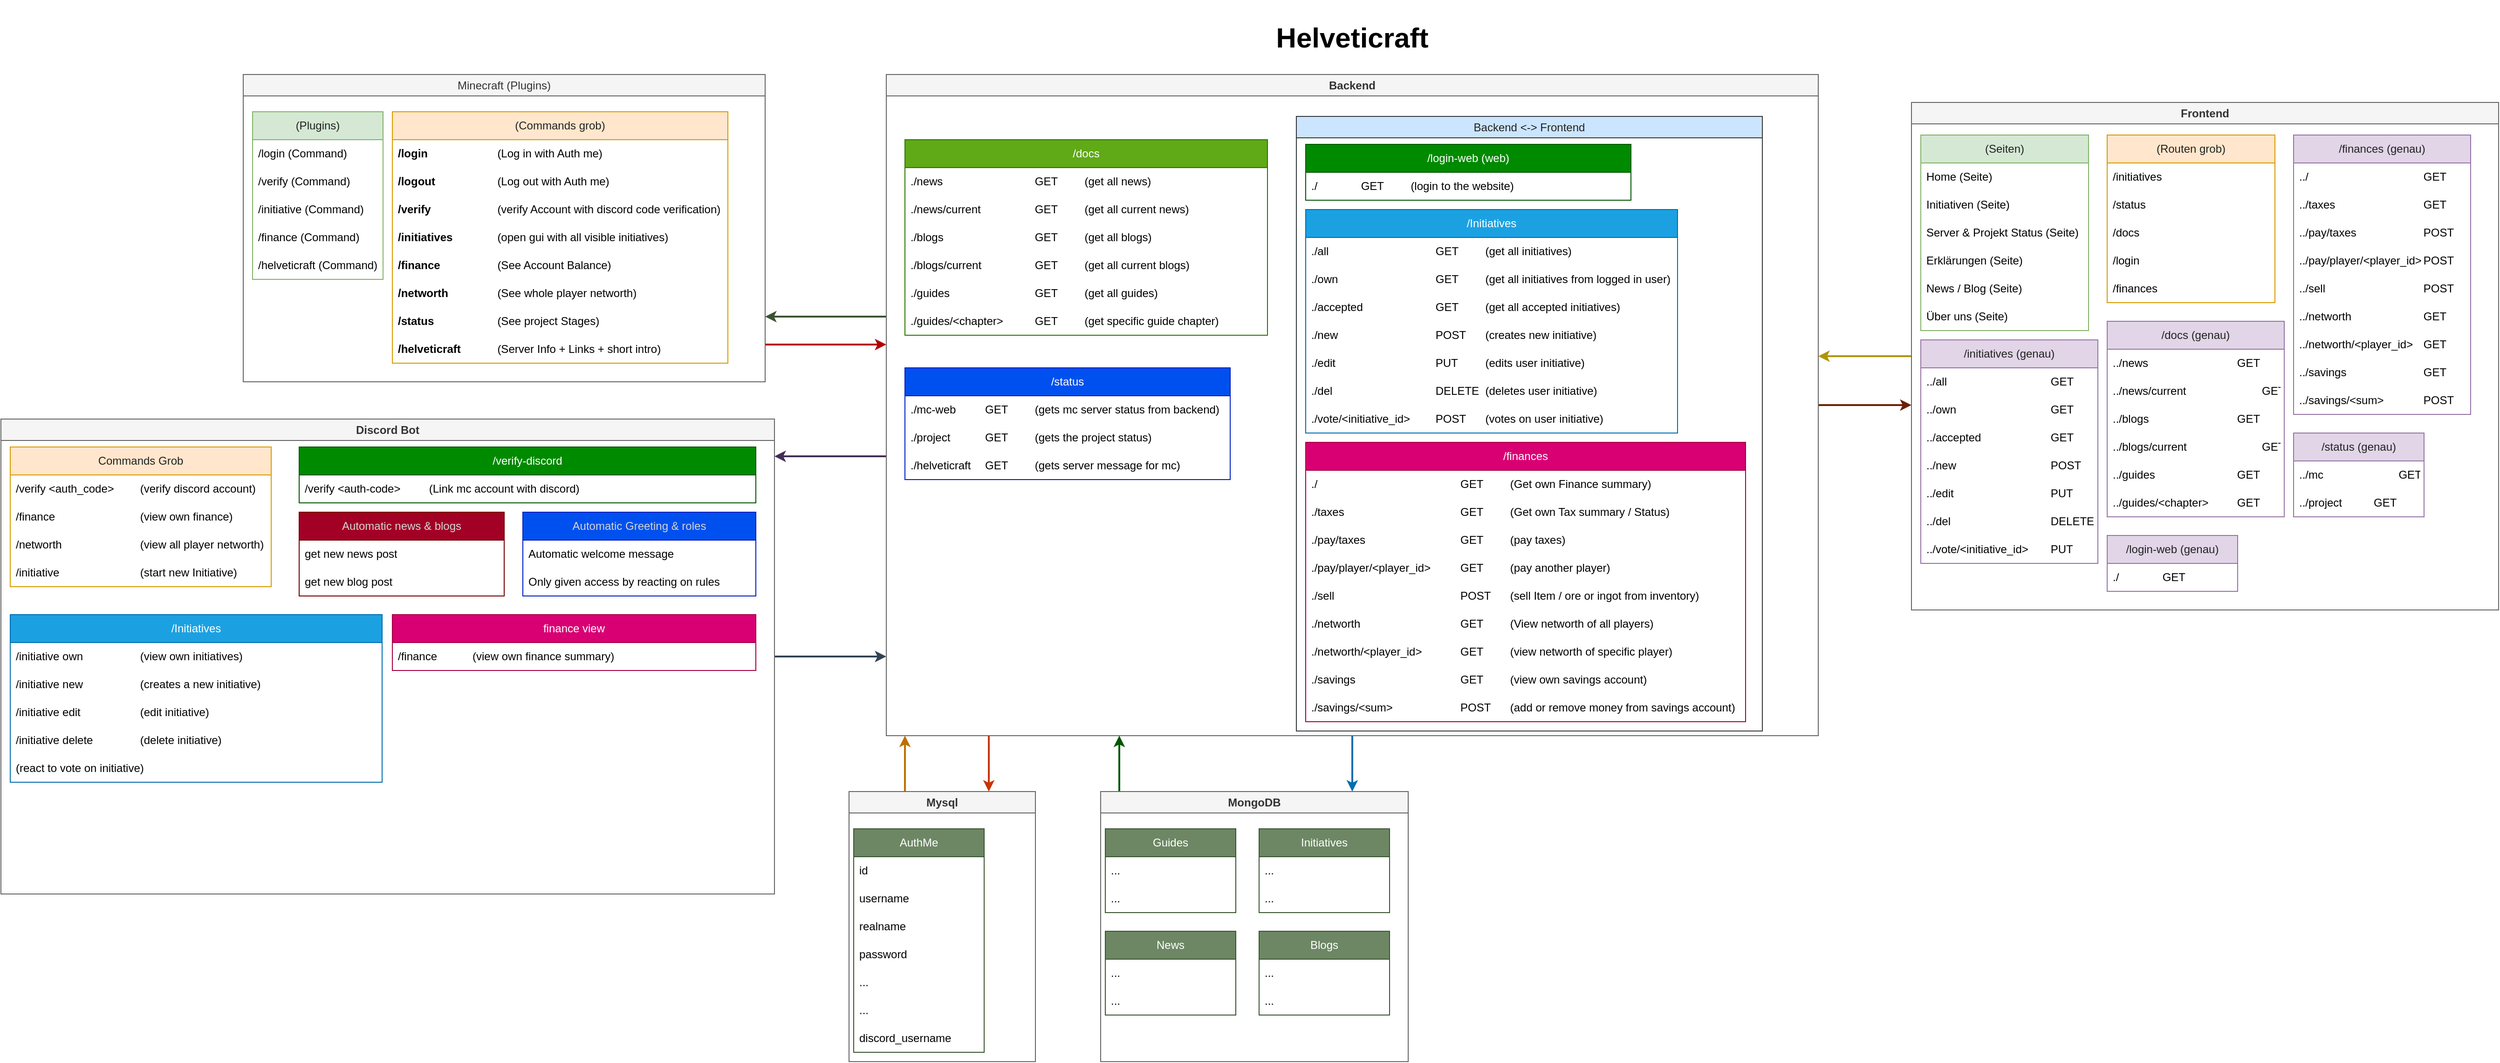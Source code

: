 <mxfile version="28.1.2">
  <diagram name="Seite-1" id="xTPQJkK9arimpwA5qgKh">
    <mxGraphModel dx="4392" dy="2103" grid="1" gridSize="10" guides="1" tooltips="1" connect="1" arrows="1" fold="1" page="1" pageScale="1" pageWidth="827" pageHeight="1169" math="0" shadow="0">
      <root>
        <mxCell id="0" />
        <mxCell id="1" parent="0" />
        <mxCell id="8KLLlXvXVdC0soEcry7j-80" style="edgeStyle=orthogonalEdgeStyle;rounded=0;orthogonalLoop=1;jettySize=auto;html=1;fillColor=#e3c800;strokeColor=#B09500;strokeWidth=2;" parent="1" source="8KLLlXvXVdC0soEcry7j-1" target="8KLLlXvXVdC0soEcry7j-77" edge="1">
          <mxGeometry relative="1" as="geometry">
            <Array as="points">
              <mxPoint x="560" y="353" />
              <mxPoint x="560" y="353" />
            </Array>
          </mxGeometry>
        </mxCell>
        <mxCell id="8KLLlXvXVdC0soEcry7j-1" value="Frontend" style="swimlane;whiteSpace=wrap;html=1;fillColor=#f5f5f5;strokeColor=#666666;fontColor=#333333;" parent="1" vertex="1">
          <mxGeometry x="1450" y="110" width="630" height="545" as="geometry" />
        </mxCell>
        <mxCell id="8KLLlXvXVdC0soEcry7j-2" value="&lt;font style=&quot;color: rgb(34, 34, 33);&quot;&gt;(Seiten)&lt;/font&gt;" style="swimlane;fontStyle=0;childLayout=stackLayout;horizontal=1;startSize=30;horizontalStack=0;resizeParent=1;resizeParentMax=0;resizeLast=0;collapsible=1;marginBottom=0;whiteSpace=wrap;html=1;fillColor=#d5e8d4;strokeColor=#82b366;" parent="8KLLlXvXVdC0soEcry7j-1" vertex="1">
          <mxGeometry x="10" y="35" width="180" height="210" as="geometry" />
        </mxCell>
        <mxCell id="8KLLlXvXVdC0soEcry7j-3" value="Home (Seite)" style="text;strokeColor=none;fillColor=none;align=left;verticalAlign=middle;spacingLeft=4;spacingRight=4;overflow=hidden;points=[[0,0.5],[1,0.5]];portConstraint=eastwest;rotatable=0;whiteSpace=wrap;html=1;" parent="8KLLlXvXVdC0soEcry7j-2" vertex="1">
          <mxGeometry y="30" width="180" height="30" as="geometry" />
        </mxCell>
        <mxCell id="8KLLlXvXVdC0soEcry7j-4" value="Initiativen (Seite)" style="text;strokeColor=none;fillColor=none;align=left;verticalAlign=middle;spacingLeft=4;spacingRight=4;overflow=hidden;points=[[0,0.5],[1,0.5]];portConstraint=eastwest;rotatable=0;whiteSpace=wrap;html=1;" parent="8KLLlXvXVdC0soEcry7j-2" vertex="1">
          <mxGeometry y="60" width="180" height="30" as="geometry" />
        </mxCell>
        <mxCell id="8KLLlXvXVdC0soEcry7j-5" value="Server &amp;amp; Projekt Status (Seite)" style="text;strokeColor=none;fillColor=none;align=left;verticalAlign=middle;spacingLeft=4;spacingRight=4;overflow=hidden;points=[[0,0.5],[1,0.5]];portConstraint=eastwest;rotatable=0;whiteSpace=wrap;html=1;" parent="8KLLlXvXVdC0soEcry7j-2" vertex="1">
          <mxGeometry y="90" width="180" height="30" as="geometry" />
        </mxCell>
        <mxCell id="8KLLlXvXVdC0soEcry7j-6" value="Erklärungen (Seite)" style="text;strokeColor=none;fillColor=none;align=left;verticalAlign=middle;spacingLeft=4;spacingRight=4;overflow=hidden;points=[[0,0.5],[1,0.5]];portConstraint=eastwest;rotatable=0;whiteSpace=wrap;html=1;" parent="8KLLlXvXVdC0soEcry7j-2" vertex="1">
          <mxGeometry y="120" width="180" height="30" as="geometry" />
        </mxCell>
        <mxCell id="8KLLlXvXVdC0soEcry7j-7" value="News / Blog (Seite)" style="text;strokeColor=none;fillColor=none;align=left;verticalAlign=middle;spacingLeft=4;spacingRight=4;overflow=hidden;points=[[0,0.5],[1,0.5]];portConstraint=eastwest;rotatable=0;whiteSpace=wrap;html=1;" parent="8KLLlXvXVdC0soEcry7j-2" vertex="1">
          <mxGeometry y="150" width="180" height="30" as="geometry" />
        </mxCell>
        <mxCell id="8KLLlXvXVdC0soEcry7j-8" value="Über uns (Seite)" style="text;strokeColor=none;fillColor=none;align=left;verticalAlign=middle;spacingLeft=4;spacingRight=4;overflow=hidden;points=[[0,0.5],[1,0.5]];portConstraint=eastwest;rotatable=0;whiteSpace=wrap;html=1;" parent="8KLLlXvXVdC0soEcry7j-2" vertex="1">
          <mxGeometry y="180" width="180" height="30" as="geometry" />
        </mxCell>
        <mxCell id="8KLLlXvXVdC0soEcry7j-9" value="&lt;font style=&quot;color: rgb(34, 34, 33);&quot;&gt;(Routen grob)&lt;/font&gt;" style="swimlane;fontStyle=0;childLayout=stackLayout;horizontal=1;startSize=30;horizontalStack=0;resizeParent=1;resizeParentMax=0;resizeLast=0;collapsible=1;marginBottom=0;whiteSpace=wrap;html=1;fillColor=#ffe6cc;strokeColor=#d79b00;" parent="8KLLlXvXVdC0soEcry7j-1" vertex="1">
          <mxGeometry x="210" y="35" width="180" height="180" as="geometry" />
        </mxCell>
        <mxCell id="8KLLlXvXVdC0soEcry7j-10" value="/initiatives" style="text;strokeColor=none;fillColor=none;align=left;verticalAlign=middle;spacingLeft=4;spacingRight=4;overflow=hidden;points=[[0,0.5],[1,0.5]];portConstraint=eastwest;rotatable=0;whiteSpace=wrap;html=1;" parent="8KLLlXvXVdC0soEcry7j-9" vertex="1">
          <mxGeometry y="30" width="180" height="30" as="geometry" />
        </mxCell>
        <mxCell id="8KLLlXvXVdC0soEcry7j-11" value="/status" style="text;strokeColor=none;fillColor=none;align=left;verticalAlign=middle;spacingLeft=4;spacingRight=4;overflow=hidden;points=[[0,0.5],[1,0.5]];portConstraint=eastwest;rotatable=0;whiteSpace=wrap;html=1;" parent="8KLLlXvXVdC0soEcry7j-9" vertex="1">
          <mxGeometry y="60" width="180" height="30" as="geometry" />
        </mxCell>
        <mxCell id="8KLLlXvXVdC0soEcry7j-12" value="/docs" style="text;strokeColor=none;fillColor=none;align=left;verticalAlign=middle;spacingLeft=4;spacingRight=4;overflow=hidden;points=[[0,0.5],[1,0.5]];portConstraint=eastwest;rotatable=0;whiteSpace=wrap;html=1;" parent="8KLLlXvXVdC0soEcry7j-9" vertex="1">
          <mxGeometry y="90" width="180" height="30" as="geometry" />
        </mxCell>
        <mxCell id="8KLLlXvXVdC0soEcry7j-13" value="/login" style="text;strokeColor=none;fillColor=none;align=left;verticalAlign=middle;spacingLeft=4;spacingRight=4;overflow=hidden;points=[[0,0.5],[1,0.5]];portConstraint=eastwest;rotatable=0;whiteSpace=wrap;html=1;" parent="8KLLlXvXVdC0soEcry7j-9" vertex="1">
          <mxGeometry y="120" width="180" height="30" as="geometry" />
        </mxCell>
        <mxCell id="8KLLlXvXVdC0soEcry7j-14" value="/finances" style="text;strokeColor=none;fillColor=none;align=left;verticalAlign=middle;spacingLeft=4;spacingRight=4;overflow=hidden;points=[[0,0.5],[1,0.5]];portConstraint=eastwest;rotatable=0;whiteSpace=wrap;html=1;" parent="8KLLlXvXVdC0soEcry7j-9" vertex="1">
          <mxGeometry y="150" width="180" height="30" as="geometry" />
        </mxCell>
        <mxCell id="8KLLlXvXVdC0soEcry7j-15" value="&lt;font style=&quot;color: rgb(34, 34, 33);&quot;&gt;/initiatives (genau)&lt;/font&gt;" style="swimlane;fontStyle=0;childLayout=stackLayout;horizontal=1;startSize=30;horizontalStack=0;resizeParent=1;resizeParentMax=0;resizeLast=0;collapsible=1;marginBottom=0;whiteSpace=wrap;html=1;fillColor=#e1d5e7;strokeColor=#9673a6;" parent="8KLLlXvXVdC0soEcry7j-1" vertex="1">
          <mxGeometry x="10" y="255" width="190" height="240" as="geometry" />
        </mxCell>
        <mxCell id="8KLLlXvXVdC0soEcry7j-16" value="../all&lt;span style=&quot;white-space: pre;&quot;&gt;&#x9;&lt;/span&gt;&lt;span style=&quot;white-space: pre;&quot;&gt;&#x9;&lt;/span&gt;&lt;span style=&quot;white-space: pre;&quot;&gt;&#x9;&lt;span style=&quot;white-space: pre;&quot;&gt;&#x9;&lt;span style=&quot;white-space: pre;&quot;&gt;&#x9;&lt;/span&gt;&lt;/span&gt;&lt;/span&gt;GET" style="text;strokeColor=none;fillColor=none;align=left;verticalAlign=middle;spacingLeft=4;spacingRight=4;overflow=hidden;points=[[0,0.5],[1,0.5]];portConstraint=eastwest;rotatable=0;whiteSpace=wrap;html=1;" parent="8KLLlXvXVdC0soEcry7j-15" vertex="1">
          <mxGeometry y="30" width="190" height="30" as="geometry" />
        </mxCell>
        <mxCell id="8KLLlXvXVdC0soEcry7j-17" value="../own&lt;span style=&quot;white-space: pre;&quot;&gt;&#x9;&lt;/span&gt;&lt;span style=&quot;white-space: pre;&quot;&gt;&#x9;&lt;span style=&quot;white-space: pre;&quot;&gt;&#x9;&lt;span style=&quot;white-space: pre;&quot;&gt;&#x9;&lt;/span&gt;&lt;/span&gt;&lt;/span&gt;GET" style="text;strokeColor=none;fillColor=none;align=left;verticalAlign=middle;spacingLeft=4;spacingRight=4;overflow=hidden;points=[[0,0.5],[1,0.5]];portConstraint=eastwest;rotatable=0;whiteSpace=wrap;html=1;" parent="8KLLlXvXVdC0soEcry7j-15" vertex="1">
          <mxGeometry y="60" width="190" height="30" as="geometry" />
        </mxCell>
        <mxCell id="8KLLlXvXVdC0soEcry7j-18" value="../accepted&lt;span style=&quot;white-space: pre;&quot;&gt;&#x9;&lt;span style=&quot;white-space: pre;&quot;&gt;&#x9;&lt;span style=&quot;white-space: pre;&quot;&gt;&#x9;&lt;/span&gt;&lt;/span&gt;&lt;/span&gt;GET" style="text;strokeColor=none;fillColor=none;align=left;verticalAlign=middle;spacingLeft=4;spacingRight=4;overflow=hidden;points=[[0,0.5],[1,0.5]];portConstraint=eastwest;rotatable=0;whiteSpace=wrap;html=1;" parent="8KLLlXvXVdC0soEcry7j-15" vertex="1">
          <mxGeometry y="90" width="190" height="30" as="geometry" />
        </mxCell>
        <mxCell id="8KLLlXvXVdC0soEcry7j-19" value="../new&lt;span style=&quot;white-space: pre;&quot;&gt;&#x9;&lt;/span&gt;&lt;span style=&quot;white-space: pre;&quot;&gt;&#x9;&lt;span style=&quot;white-space: pre;&quot;&gt;&#x9;&lt;span style=&quot;white-space: pre;&quot;&gt;&#x9;&lt;/span&gt;&lt;/span&gt;&lt;/span&gt;POST" style="text;strokeColor=none;fillColor=none;align=left;verticalAlign=middle;spacingLeft=4;spacingRight=4;overflow=hidden;points=[[0,0.5],[1,0.5]];portConstraint=eastwest;rotatable=0;whiteSpace=wrap;html=1;" parent="8KLLlXvXVdC0soEcry7j-15" vertex="1">
          <mxGeometry y="120" width="190" height="30" as="geometry" />
        </mxCell>
        <mxCell id="8KLLlXvXVdC0soEcry7j-20" value="../edit&lt;span style=&quot;white-space: pre;&quot;&gt;&#x9;&lt;/span&gt;&lt;span style=&quot;white-space: pre;&quot;&gt;&#x9;&lt;span style=&quot;white-space: pre;&quot;&gt;&#x9;&lt;span style=&quot;white-space: pre;&quot;&gt;&#x9;&lt;/span&gt;&lt;/span&gt;&lt;/span&gt;PUT" style="text;strokeColor=none;fillColor=none;align=left;verticalAlign=middle;spacingLeft=4;spacingRight=4;overflow=hidden;points=[[0,0.5],[1,0.5]];portConstraint=eastwest;rotatable=0;whiteSpace=wrap;html=1;" parent="8KLLlXvXVdC0soEcry7j-15" vertex="1">
          <mxGeometry y="150" width="190" height="30" as="geometry" />
        </mxCell>
        <mxCell id="8KLLlXvXVdC0soEcry7j-21" value="../del&lt;span style=&quot;white-space: pre;&quot;&gt;&#x9;&lt;/span&gt;&lt;span style=&quot;white-space: pre;&quot;&gt;&#x9;&lt;/span&gt;&lt;span style=&quot;white-space: pre;&quot;&gt;&#x9;&lt;span style=&quot;white-space: pre;&quot;&gt;&#x9;&lt;/span&gt;&lt;/span&gt;DELETE" style="text;strokeColor=none;fillColor=none;align=left;verticalAlign=middle;spacingLeft=4;spacingRight=4;overflow=hidden;points=[[0,0.5],[1,0.5]];portConstraint=eastwest;rotatable=0;whiteSpace=wrap;html=1;" parent="8KLLlXvXVdC0soEcry7j-15" vertex="1">
          <mxGeometry y="180" width="190" height="30" as="geometry" />
        </mxCell>
        <mxCell id="8KLLlXvXVdC0soEcry7j-22" value="../vote/&amp;lt;initiative_id&amp;gt;&lt;span style=&quot;white-space: pre;&quot;&gt;&#x9;&lt;/span&gt;PUT" style="text;strokeColor=none;fillColor=none;align=left;verticalAlign=middle;spacingLeft=4;spacingRight=4;overflow=hidden;points=[[0,0.5],[1,0.5]];portConstraint=eastwest;rotatable=0;whiteSpace=wrap;html=1;" parent="8KLLlXvXVdC0soEcry7j-15" vertex="1">
          <mxGeometry y="210" width="190" height="30" as="geometry" />
        </mxCell>
        <mxCell id="8KLLlXvXVdC0soEcry7j-23" value="&lt;font style=&quot;color: rgb(34, 34, 33);&quot;&gt;/status (genau)&lt;/font&gt;" style="swimlane;fontStyle=0;childLayout=stackLayout;horizontal=1;startSize=30;horizontalStack=0;resizeParent=1;resizeParentMax=0;resizeLast=0;collapsible=1;marginBottom=0;whiteSpace=wrap;html=1;fillColor=#e1d5e7;strokeColor=#9673a6;" parent="8KLLlXvXVdC0soEcry7j-1" vertex="1">
          <mxGeometry x="410" y="355" width="140" height="90" as="geometry" />
        </mxCell>
        <mxCell id="8KLLlXvXVdC0soEcry7j-24" value="../mc&lt;span style=&quot;white-space: pre;&quot;&gt;&#x9;&lt;/span&gt;&lt;span style=&quot;white-space: pre;&quot;&gt;&#x9;&lt;/span&gt;&lt;span style=&quot;white-space: pre;&quot;&gt;&#x9;&lt;/span&gt;GET" style="text;strokeColor=none;fillColor=none;align=left;verticalAlign=middle;spacingLeft=4;spacingRight=4;overflow=hidden;points=[[0,0.5],[1,0.5]];portConstraint=eastwest;rotatable=0;whiteSpace=wrap;html=1;" parent="8KLLlXvXVdC0soEcry7j-23" vertex="1">
          <mxGeometry y="30" width="140" height="30" as="geometry" />
        </mxCell>
        <mxCell id="8KLLlXvXVdC0soEcry7j-25" value="../project&lt;span style=&quot;white-space: pre;&quot;&gt;&#x9;&lt;/span&gt;&lt;span style=&quot;white-space: pre;&quot;&gt;&#x9;&lt;/span&gt;GET" style="text;strokeColor=none;fillColor=none;align=left;verticalAlign=middle;spacingLeft=4;spacingRight=4;overflow=hidden;points=[[0,0.5],[1,0.5]];portConstraint=eastwest;rotatable=0;whiteSpace=wrap;html=1;" parent="8KLLlXvXVdC0soEcry7j-23" vertex="1">
          <mxGeometry y="60" width="140" height="30" as="geometry" />
        </mxCell>
        <mxCell id="8KLLlXvXVdC0soEcry7j-26" value="&lt;font style=&quot;color: rgb(34, 34, 33);&quot;&gt;/login-web (genau)&lt;/font&gt;" style="swimlane;fontStyle=0;childLayout=stackLayout;horizontal=1;startSize=30;horizontalStack=0;resizeParent=1;resizeParentMax=0;resizeLast=0;collapsible=1;marginBottom=0;whiteSpace=wrap;html=1;fillColor=#e1d5e7;strokeColor=#9673a6;" parent="8KLLlXvXVdC0soEcry7j-1" vertex="1">
          <mxGeometry x="210" y="465" width="140" height="60" as="geometry" />
        </mxCell>
        <mxCell id="8KLLlXvXVdC0soEcry7j-27" value="./&lt;span style=&quot;white-space: pre;&quot;&gt;&#x9;&lt;/span&gt;&lt;span style=&quot;white-space: pre;&quot;&gt;&#x9;&lt;/span&gt;GET" style="text;strokeColor=none;fillColor=none;align=left;verticalAlign=middle;spacingLeft=4;spacingRight=4;overflow=hidden;points=[[0,0.5],[1,0.5]];portConstraint=eastwest;rotatable=0;whiteSpace=wrap;html=1;" parent="8KLLlXvXVdC0soEcry7j-26" vertex="1">
          <mxGeometry y="30" width="140" height="30" as="geometry" />
        </mxCell>
        <mxCell id="8KLLlXvXVdC0soEcry7j-28" value="&lt;font style=&quot;color: rgb(34, 34, 33);&quot;&gt;/finances (genau)&lt;/font&gt;" style="swimlane;fontStyle=0;childLayout=stackLayout;horizontal=1;startSize=30;horizontalStack=0;resizeParent=1;resizeParentMax=0;resizeLast=0;collapsible=1;marginBottom=0;whiteSpace=wrap;html=1;fillColor=#e1d5e7;strokeColor=#9673a6;" parent="8KLLlXvXVdC0soEcry7j-1" vertex="1">
          <mxGeometry x="410" y="35" width="190" height="300" as="geometry" />
        </mxCell>
        <mxCell id="8KLLlXvXVdC0soEcry7j-29" value="../&lt;span style=&quot;white-space: pre;&quot;&gt;&#x9;&lt;/span&gt;&lt;span style=&quot;white-space: pre;&quot;&gt;&#x9;&lt;/span&gt;&lt;span style=&quot;white-space: pre;&quot;&gt;&#x9;&lt;span style=&quot;white-space: pre;&quot;&gt;&#x9;&lt;/span&gt;&lt;span style=&quot;white-space: pre;&quot;&gt;&#x9;&lt;/span&gt;&lt;/span&gt;GET" style="text;strokeColor=none;fillColor=none;align=left;verticalAlign=middle;spacingLeft=4;spacingRight=4;overflow=hidden;points=[[0,0.5],[1,0.5]];portConstraint=eastwest;rotatable=0;whiteSpace=wrap;html=1;" parent="8KLLlXvXVdC0soEcry7j-28" vertex="1">
          <mxGeometry y="30" width="190" height="30" as="geometry" />
        </mxCell>
        <mxCell id="8KLLlXvXVdC0soEcry7j-30" value="../taxes&lt;span style=&quot;white-space: pre;&quot;&gt;&#x9;&lt;/span&gt;&lt;span style=&quot;white-space: pre;&quot;&gt;&#x9;&lt;span style=&quot;white-space: pre;&quot;&gt;&#x9;&lt;/span&gt;&lt;span style=&quot;white-space: pre;&quot;&gt;&#x9;&lt;/span&gt;&lt;/span&gt;GET" style="text;strokeColor=none;fillColor=none;align=left;verticalAlign=middle;spacingLeft=4;spacingRight=4;overflow=hidden;points=[[0,0.5],[1,0.5]];portConstraint=eastwest;rotatable=0;whiteSpace=wrap;html=1;" parent="8KLLlXvXVdC0soEcry7j-28" vertex="1">
          <mxGeometry y="60" width="190" height="30" as="geometry" />
        </mxCell>
        <mxCell id="8KLLlXvXVdC0soEcry7j-31" value="../pay/taxes&lt;span style=&quot;white-space: pre;&quot;&gt;&#x9;&lt;span style=&quot;white-space: pre;&quot;&gt;&#x9;&lt;/span&gt;&lt;span style=&quot;white-space: pre;&quot;&gt;&#x9;&lt;/span&gt;&lt;/span&gt;POST" style="text;strokeColor=none;fillColor=none;align=left;verticalAlign=middle;spacingLeft=4;spacingRight=4;overflow=hidden;points=[[0,0.5],[1,0.5]];portConstraint=eastwest;rotatable=0;whiteSpace=wrap;html=1;" parent="8KLLlXvXVdC0soEcry7j-28" vertex="1">
          <mxGeometry y="90" width="190" height="30" as="geometry" />
        </mxCell>
        <mxCell id="8KLLlXvXVdC0soEcry7j-32" value="../pay/player/&amp;lt;player_id&amp;gt;&lt;span style=&quot;white-space: pre;&quot;&gt;&#x9;&lt;/span&gt;POST" style="text;strokeColor=none;fillColor=none;align=left;verticalAlign=middle;spacingLeft=4;spacingRight=4;overflow=hidden;points=[[0,0.5],[1,0.5]];portConstraint=eastwest;rotatable=0;whiteSpace=wrap;html=1;" parent="8KLLlXvXVdC0soEcry7j-28" vertex="1">
          <mxGeometry y="120" width="190" height="30" as="geometry" />
        </mxCell>
        <mxCell id="8KLLlXvXVdC0soEcry7j-33" value="../sell&lt;span style=&quot;white-space: pre;&quot;&gt;&#x9;&lt;/span&gt;&lt;span style=&quot;white-space: pre;&quot;&gt;&#x9;&lt;/span&gt;&lt;span style=&quot;white-space: pre;&quot;&gt;&#x9;&lt;/span&gt;&lt;span style=&quot;white-space: pre;&quot;&gt;&#x9;&lt;/span&gt;POST" style="text;strokeColor=none;fillColor=none;align=left;verticalAlign=middle;spacingLeft=4;spacingRight=4;overflow=hidden;points=[[0,0.5],[1,0.5]];portConstraint=eastwest;rotatable=0;whiteSpace=wrap;html=1;" parent="8KLLlXvXVdC0soEcry7j-28" vertex="1">
          <mxGeometry y="150" width="190" height="30" as="geometry" />
        </mxCell>
        <mxCell id="8KLLlXvXVdC0soEcry7j-34" value="../networth&lt;span style=&quot;white-space: pre;&quot;&gt;&#x9;&lt;/span&gt;&lt;span style=&quot;white-space: pre;&quot;&gt;&#x9;&lt;/span&gt;&lt;span style=&quot;white-space: pre;&quot;&gt;&#x9;&lt;/span&gt;GET" style="text;strokeColor=none;fillColor=none;align=left;verticalAlign=middle;spacingLeft=4;spacingRight=4;overflow=hidden;points=[[0,0.5],[1,0.5]];portConstraint=eastwest;rotatable=0;whiteSpace=wrap;html=1;" parent="8KLLlXvXVdC0soEcry7j-28" vertex="1">
          <mxGeometry y="180" width="190" height="30" as="geometry" />
        </mxCell>
        <mxCell id="8KLLlXvXVdC0soEcry7j-35" value="../networth/&amp;lt;player_id&amp;gt;&lt;span style=&quot;white-space: pre;&quot;&gt;&#x9;&lt;/span&gt;GET" style="text;strokeColor=none;fillColor=none;align=left;verticalAlign=middle;spacingLeft=4;spacingRight=4;overflow=hidden;points=[[0,0.5],[1,0.5]];portConstraint=eastwest;rotatable=0;whiteSpace=wrap;html=1;" parent="8KLLlXvXVdC0soEcry7j-28" vertex="1">
          <mxGeometry y="210" width="190" height="30" as="geometry" />
        </mxCell>
        <mxCell id="8KLLlXvXVdC0soEcry7j-36" value="../savings&lt;span style=&quot;white-space: pre;&quot;&gt;&#x9;&lt;/span&gt;&lt;span style=&quot;white-space: pre;&quot;&gt;&#x9;&lt;span style=&quot;white-space: pre;&quot;&gt;&#x9;&lt;/span&gt;&lt;span style=&quot;white-space: pre;&quot;&gt;&#x9;&lt;/span&gt;&lt;/span&gt;GET" style="text;strokeColor=none;fillColor=none;align=left;verticalAlign=middle;spacingLeft=4;spacingRight=4;overflow=hidden;points=[[0,0.5],[1,0.5]];portConstraint=eastwest;rotatable=0;whiteSpace=wrap;html=1;" parent="8KLLlXvXVdC0soEcry7j-28" vertex="1">
          <mxGeometry y="240" width="190" height="30" as="geometry" />
        </mxCell>
        <mxCell id="8KLLlXvXVdC0soEcry7j-37" value="../savings/&amp;lt;sum&amp;gt;&lt;span style=&quot;white-space: pre;&quot;&gt;&#x9;&lt;span style=&quot;white-space: pre;&quot;&gt;&#x9;&lt;/span&gt;P&lt;/span&gt;OST" style="text;strokeColor=none;fillColor=none;align=left;verticalAlign=middle;spacingLeft=4;spacingRight=4;overflow=hidden;points=[[0,0.5],[1,0.5]];portConstraint=eastwest;rotatable=0;whiteSpace=wrap;html=1;" parent="8KLLlXvXVdC0soEcry7j-28" vertex="1">
          <mxGeometry y="270" width="190" height="30" as="geometry" />
        </mxCell>
        <mxCell id="8KLLlXvXVdC0soEcry7j-38" value="&lt;font style=&quot;color: rgb(34, 34, 33);&quot;&gt;/docs (genau)&lt;/font&gt;" style="swimlane;fontStyle=0;childLayout=stackLayout;horizontal=1;startSize=30;horizontalStack=0;resizeParent=1;resizeParentMax=0;resizeLast=0;collapsible=1;marginBottom=0;whiteSpace=wrap;html=1;fillColor=#e1d5e7;strokeColor=#9673a6;" parent="8KLLlXvXVdC0soEcry7j-1" vertex="1">
          <mxGeometry x="210" y="235" width="190" height="210" as="geometry" />
        </mxCell>
        <mxCell id="8KLLlXvXVdC0soEcry7j-39" value="../news&lt;span style=&quot;white-space: pre;&quot;&gt;&#x9;&lt;/span&gt;&lt;span style=&quot;white-space: pre;&quot;&gt;&#x9;&lt;/span&gt;&lt;span style=&quot;white-space: pre;&quot;&gt;&#x9;&lt;/span&gt;&lt;span style=&quot;white-space: pre;&quot;&gt;&#x9;&lt;/span&gt;GET" style="text;strokeColor=none;fillColor=none;align=left;verticalAlign=middle;spacingLeft=4;spacingRight=4;overflow=hidden;points=[[0,0.5],[1,0.5]];portConstraint=eastwest;rotatable=0;whiteSpace=wrap;html=1;" parent="8KLLlXvXVdC0soEcry7j-38" vertex="1">
          <mxGeometry y="30" width="190" height="30" as="geometry" />
        </mxCell>
        <mxCell id="8KLLlXvXVdC0soEcry7j-40" value="../news/current&lt;span style=&quot;white-space: pre;&quot;&gt;&#x9;&lt;span style=&quot;white-space: pre;&quot;&gt;&#x9;&lt;/span&gt;&lt;span style=&quot;white-space: pre;&quot;&gt;&#x9;&lt;/span&gt;&lt;/span&gt;GET" style="text;strokeColor=none;fillColor=none;align=left;verticalAlign=middle;spacingLeft=4;spacingRight=4;overflow=hidden;points=[[0,0.5],[1,0.5]];portConstraint=eastwest;rotatable=0;whiteSpace=wrap;html=1;" parent="8KLLlXvXVdC0soEcry7j-38" vertex="1">
          <mxGeometry y="60" width="190" height="30" as="geometry" />
        </mxCell>
        <mxCell id="8KLLlXvXVdC0soEcry7j-41" value="../blogs&lt;span style=&quot;white-space: pre;&quot;&gt;&#x9;&lt;span style=&quot;white-space: pre;&quot;&gt;&#x9;&lt;/span&gt;&lt;span style=&quot;white-space: pre;&quot;&gt;&#x9;&lt;span style=&quot;white-space: pre;&quot;&gt;&#x9;&lt;/span&gt;&lt;/span&gt;&lt;/span&gt;GET" style="text;strokeColor=none;fillColor=none;align=left;verticalAlign=middle;spacingLeft=4;spacingRight=4;overflow=hidden;points=[[0,0.5],[1,0.5]];portConstraint=eastwest;rotatable=0;whiteSpace=wrap;html=1;" parent="8KLLlXvXVdC0soEcry7j-38" vertex="1">
          <mxGeometry y="90" width="190" height="30" as="geometry" />
        </mxCell>
        <mxCell id="8KLLlXvXVdC0soEcry7j-42" value="../blogs/current&lt;span style=&quot;white-space: pre;&quot;&gt;&#x9;&lt;span style=&quot;white-space: pre;&quot;&gt;&#x9;&lt;/span&gt;&lt;span style=&quot;white-space: pre;&quot;&gt;&#x9;&lt;/span&gt;&lt;/span&gt;GET" style="text;strokeColor=none;fillColor=none;align=left;verticalAlign=middle;spacingLeft=4;spacingRight=4;overflow=hidden;points=[[0,0.5],[1,0.5]];portConstraint=eastwest;rotatable=0;whiteSpace=wrap;html=1;" parent="8KLLlXvXVdC0soEcry7j-38" vertex="1">
          <mxGeometry y="120" width="190" height="30" as="geometry" />
        </mxCell>
        <mxCell id="8KLLlXvXVdC0soEcry7j-43" value="../guides&lt;span style=&quot;white-space: pre;&quot;&gt;&#x9;&lt;/span&gt;&lt;span style=&quot;white-space: pre;&quot;&gt;&#x9;&lt;span style=&quot;white-space: pre;&quot;&gt;&#x9;&lt;/span&gt;&lt;span style=&quot;white-space: pre;&quot;&gt;&#x9;&lt;/span&gt;&lt;/span&gt;GET" style="text;strokeColor=none;fillColor=none;align=left;verticalAlign=middle;spacingLeft=4;spacingRight=4;overflow=hidden;points=[[0,0.5],[1,0.5]];portConstraint=eastwest;rotatable=0;whiteSpace=wrap;html=1;" parent="8KLLlXvXVdC0soEcry7j-38" vertex="1">
          <mxGeometry y="150" width="190" height="30" as="geometry" />
        </mxCell>
        <mxCell id="8KLLlXvXVdC0soEcry7j-44" value="../guides/&amp;lt;chapter&amp;gt;&lt;span style=&quot;white-space: pre;&quot;&gt;&#x9;&lt;span style=&quot;white-space: pre;&quot;&gt;&#x9;&lt;/span&gt;&lt;/span&gt;GET" style="text;strokeColor=none;fillColor=none;align=left;verticalAlign=middle;spacingLeft=4;spacingRight=4;overflow=hidden;points=[[0,0.5],[1,0.5]];portConstraint=eastwest;rotatable=0;whiteSpace=wrap;html=1;" parent="8KLLlXvXVdC0soEcry7j-38" vertex="1">
          <mxGeometry y="180" width="190" height="30" as="geometry" />
        </mxCell>
        <mxCell id="8KLLlXvXVdC0soEcry7j-45" value="&lt;font style=&quot;font-size: 30px;&quot;&gt;&lt;b style=&quot;&quot;&gt;Helveticraft&lt;/b&gt;&lt;/font&gt;" style="text;html=1;align=center;verticalAlign=middle;whiteSpace=wrap;rounded=0;" parent="1" vertex="1">
          <mxGeometry x="770" width="160" height="80" as="geometry" />
        </mxCell>
        <mxCell id="8KLLlXvXVdC0soEcry7j-78" style="edgeStyle=orthogonalEdgeStyle;rounded=0;orthogonalLoop=1;jettySize=auto;html=1;endArrow=classic;endFill=1;fillColor=#e51400;strokeColor=#B20000;strokeWidth=2;" parent="1" source="8KLLlXvXVdC0soEcry7j-62" target="8KLLlXvXVdC0soEcry7j-77" edge="1">
          <mxGeometry relative="1" as="geometry">
            <Array as="points">
              <mxPoint x="270" y="370" />
              <mxPoint x="270" y="370" />
            </Array>
          </mxGeometry>
        </mxCell>
        <mxCell id="8KLLlXvXVdC0soEcry7j-62" value="&lt;span style=&quot;font-weight: normal;&quot;&gt;Minecraft (Plugins)&lt;/span&gt;" style="swimlane;whiteSpace=wrap;html=1;fillColor=#f5f5f5;fontColor=#333333;strokeColor=#666666;" parent="1" vertex="1">
          <mxGeometry x="-340" y="80" width="560" height="330" as="geometry" />
        </mxCell>
        <mxCell id="8KLLlXvXVdC0soEcry7j-50" value="&lt;font style=&quot;color: rgb(34, 34, 33);&quot;&gt;(Plugins)&lt;/font&gt;" style="swimlane;fontStyle=0;childLayout=stackLayout;horizontal=1;startSize=30;horizontalStack=0;resizeParent=1;resizeParentMax=0;resizeLast=0;collapsible=1;marginBottom=0;whiteSpace=wrap;html=1;fillColor=#d5e8d4;strokeColor=#82b366;" parent="8KLLlXvXVdC0soEcry7j-62" vertex="1">
          <mxGeometry x="10" y="40" width="140" height="180" as="geometry" />
        </mxCell>
        <mxCell id="8KLLlXvXVdC0soEcry7j-70" value="/login (Command)" style="text;strokeColor=none;fillColor=none;align=left;verticalAlign=middle;spacingLeft=4;spacingRight=4;overflow=hidden;points=[[0,0.5],[1,0.5]];portConstraint=eastwest;rotatable=0;whiteSpace=wrap;html=1;" parent="8KLLlXvXVdC0soEcry7j-50" vertex="1">
          <mxGeometry y="30" width="140" height="30" as="geometry" />
        </mxCell>
        <mxCell id="8KLLlXvXVdC0soEcry7j-51" value="/verify (Command)" style="text;strokeColor=none;fillColor=none;align=left;verticalAlign=middle;spacingLeft=4;spacingRight=4;overflow=hidden;points=[[0,0.5],[1,0.5]];portConstraint=eastwest;rotatable=0;whiteSpace=wrap;html=1;" parent="8KLLlXvXVdC0soEcry7j-50" vertex="1">
          <mxGeometry y="60" width="140" height="30" as="geometry" />
        </mxCell>
        <mxCell id="8KLLlXvXVdC0soEcry7j-63" value="/initiative (Command)" style="text;strokeColor=none;fillColor=none;align=left;verticalAlign=middle;spacingLeft=4;spacingRight=4;overflow=hidden;points=[[0,0.5],[1,0.5]];portConstraint=eastwest;rotatable=0;whiteSpace=wrap;html=1;" parent="8KLLlXvXVdC0soEcry7j-50" vertex="1">
          <mxGeometry y="90" width="140" height="30" as="geometry" />
        </mxCell>
        <mxCell id="8KLLlXvXVdC0soEcry7j-52" value="/finance (Command)" style="text;strokeColor=none;fillColor=none;align=left;verticalAlign=middle;spacingLeft=4;spacingRight=4;overflow=hidden;points=[[0,0.5],[1,0.5]];portConstraint=eastwest;rotatable=0;whiteSpace=wrap;html=1;" parent="8KLLlXvXVdC0soEcry7j-50" vertex="1">
          <mxGeometry y="120" width="140" height="30" as="geometry" />
        </mxCell>
        <mxCell id="8KLLlXvXVdC0soEcry7j-53" value="/helveticraft (Command)" style="text;strokeColor=none;fillColor=none;align=left;verticalAlign=middle;spacingLeft=4;spacingRight=4;overflow=hidden;points=[[0,0.5],[1,0.5]];portConstraint=eastwest;rotatable=0;whiteSpace=wrap;html=1;" parent="8KLLlXvXVdC0soEcry7j-50" vertex="1">
          <mxGeometry y="150" width="140" height="30" as="geometry" />
        </mxCell>
        <mxCell id="8KLLlXvXVdC0soEcry7j-64" value="&lt;font style=&quot;color: rgb(34, 34, 33);&quot;&gt;(Commands grob)&lt;/font&gt;" style="swimlane;fontStyle=0;childLayout=stackLayout;horizontal=1;startSize=30;horizontalStack=0;resizeParent=1;resizeParentMax=0;resizeLast=0;collapsible=1;marginBottom=0;whiteSpace=wrap;html=1;fillColor=#ffe6cc;strokeColor=#d79b00;" parent="8KLLlXvXVdC0soEcry7j-62" vertex="1">
          <mxGeometry x="160" y="40" width="360" height="270" as="geometry" />
        </mxCell>
        <mxCell id="8KLLlXvXVdC0soEcry7j-68" value="&lt;b&gt;/login&lt;/b&gt;&lt;span style=&quot;white-space: pre;&quot;&gt;&#x9;&lt;/span&gt;&lt;span style=&quot;white-space: pre;&quot;&gt;&#x9;&lt;/span&gt;&lt;span style=&quot;white-space: pre;&quot;&gt;&#x9;&lt;/span&gt;(Log in with Auth me)" style="text;strokeColor=none;fillColor=none;align=left;verticalAlign=middle;spacingLeft=4;spacingRight=4;overflow=hidden;points=[[0,0.5],[1,0.5]];portConstraint=eastwest;rotatable=0;whiteSpace=wrap;html=1;" parent="8KLLlXvXVdC0soEcry7j-64" vertex="1">
          <mxGeometry y="30" width="360" height="30" as="geometry" />
        </mxCell>
        <mxCell id="8KLLlXvXVdC0soEcry7j-72" value="&lt;b&gt;/logout&lt;/b&gt;&lt;span style=&quot;white-space: pre;&quot;&gt;&#x9;&lt;/span&gt;&lt;span style=&quot;white-space: pre;&quot;&gt;&#x9;&lt;/span&gt;&lt;span style=&quot;white-space: pre;&quot;&gt;&#x9;&lt;/span&gt;(Log out with Auth me)" style="text;strokeColor=none;fillColor=none;align=left;verticalAlign=middle;spacingLeft=4;spacingRight=4;overflow=hidden;points=[[0,0.5],[1,0.5]];portConstraint=eastwest;rotatable=0;whiteSpace=wrap;html=1;" parent="8KLLlXvXVdC0soEcry7j-64" vertex="1">
          <mxGeometry y="60" width="360" height="30" as="geometry" />
        </mxCell>
        <mxCell id="8KLLlXvXVdC0soEcry7j-71" value="&lt;b&gt;/verify&lt;/b&gt;&lt;span style=&quot;white-space: pre;&quot;&gt;&#x9;&lt;/span&gt;&lt;span style=&quot;white-space: pre;&quot;&gt;&#x9;&lt;/span&gt;&lt;span style=&quot;white-space: pre;&quot;&gt;&#x9;&lt;/span&gt;(verify Account with discord code verification)" style="text;strokeColor=none;fillColor=none;align=left;verticalAlign=middle;spacingLeft=4;spacingRight=4;overflow=hidden;points=[[0,0.5],[1,0.5]];portConstraint=eastwest;rotatable=0;whiteSpace=wrap;html=1;" parent="8KLLlXvXVdC0soEcry7j-64" vertex="1">
          <mxGeometry y="90" width="360" height="30" as="geometry" />
        </mxCell>
        <mxCell id="8KLLlXvXVdC0soEcry7j-65" value="&lt;b&gt;/initiatives&lt;/b&gt;&lt;span style=&quot;white-space: pre;&quot;&gt;&#x9;&lt;/span&gt;&lt;span style=&quot;white-space: pre;&quot;&gt;&#x9;&lt;/span&gt;(open gui with all visible initiatives)" style="text;strokeColor=none;fillColor=none;align=left;verticalAlign=middle;spacingLeft=4;spacingRight=4;overflow=hidden;points=[[0,0.5],[1,0.5]];portConstraint=eastwest;rotatable=0;whiteSpace=wrap;html=1;" parent="8KLLlXvXVdC0soEcry7j-64" vertex="1">
          <mxGeometry y="120" width="360" height="30" as="geometry" />
        </mxCell>
        <mxCell id="8KLLlXvXVdC0soEcry7j-73" value="&lt;b&gt;/finance&lt;/b&gt;&lt;span style=&quot;white-space: pre;&quot;&gt;&#x9;&lt;/span&gt;&lt;span style=&quot;white-space: pre;&quot;&gt;&#x9;&lt;/span&gt;&lt;span style=&quot;white-space: pre;&quot;&gt;&#x9;&lt;/span&gt;(See Account Balance)" style="text;strokeColor=none;fillColor=none;align=left;verticalAlign=middle;spacingLeft=4;spacingRight=4;overflow=hidden;points=[[0,0.5],[1,0.5]];portConstraint=eastwest;rotatable=0;whiteSpace=wrap;html=1;" parent="8KLLlXvXVdC0soEcry7j-64" vertex="1">
          <mxGeometry y="150" width="360" height="30" as="geometry" />
        </mxCell>
        <mxCell id="8KLLlXvXVdC0soEcry7j-74" value="&lt;b&gt;/networth&lt;/b&gt;&lt;span style=&quot;white-space: pre;&quot;&gt;&#x9;&lt;/span&gt;&lt;span style=&quot;white-space: pre;&quot;&gt;&#x9;&lt;/span&gt;(See whole player networth)" style="text;strokeColor=none;fillColor=none;align=left;verticalAlign=middle;spacingLeft=4;spacingRight=4;overflow=hidden;points=[[0,0.5],[1,0.5]];portConstraint=eastwest;rotatable=0;whiteSpace=wrap;html=1;" parent="8KLLlXvXVdC0soEcry7j-64" vertex="1">
          <mxGeometry y="180" width="360" height="30" as="geometry" />
        </mxCell>
        <mxCell id="8KLLlXvXVdC0soEcry7j-66" value="&lt;b&gt;/status&lt;/b&gt;&lt;span style=&quot;white-space: pre;&quot;&gt;&#x9;&lt;/span&gt;&lt;span style=&quot;white-space: pre;&quot;&gt;&#x9;&lt;/span&gt;&lt;span style=&quot;white-space: pre;&quot;&gt;&#x9;&lt;/span&gt;(See project Stages)" style="text;strokeColor=none;fillColor=none;align=left;verticalAlign=middle;spacingLeft=4;spacingRight=4;overflow=hidden;points=[[0,0.5],[1,0.5]];portConstraint=eastwest;rotatable=0;whiteSpace=wrap;html=1;" parent="8KLLlXvXVdC0soEcry7j-64" vertex="1">
          <mxGeometry y="210" width="360" height="30" as="geometry" />
        </mxCell>
        <mxCell id="8KLLlXvXVdC0soEcry7j-69" value="&lt;b&gt;/helveticraft&lt;/b&gt;&lt;span style=&quot;white-space: pre;&quot;&gt;&#x9;&lt;/span&gt;&lt;span style=&quot;white-space: pre;&quot;&gt;&#x9;&lt;/span&gt;(Server Info + Links + short intro)" style="text;strokeColor=none;fillColor=none;align=left;verticalAlign=middle;spacingLeft=4;spacingRight=4;overflow=hidden;points=[[0,0.5],[1,0.5]];portConstraint=eastwest;rotatable=0;whiteSpace=wrap;html=1;" parent="8KLLlXvXVdC0soEcry7j-64" vertex="1">
          <mxGeometry y="240" width="360" height="30" as="geometry" />
        </mxCell>
        <mxCell id="8KLLlXvXVdC0soEcry7j-79" style="edgeStyle=orthogonalEdgeStyle;rounded=0;orthogonalLoop=1;jettySize=auto;html=1;fillColor=#647687;strokeColor=#314354;strokeWidth=2;" parent="1" source="8KLLlXvXVdC0soEcry7j-75" target="8KLLlXvXVdC0soEcry7j-77" edge="1">
          <mxGeometry relative="1" as="geometry">
            <Array as="points">
              <mxPoint x="220" y="530" />
              <mxPoint x="220" y="530" />
            </Array>
          </mxGeometry>
        </mxCell>
        <mxCell id="8KLLlXvXVdC0soEcry7j-75" value="Discord Bot" style="swimlane;whiteSpace=wrap;html=1;fillColor=#f5f5f5;fontColor=#333333;strokeColor=#666666;" parent="1" vertex="1">
          <mxGeometry x="-600" y="450" width="830" height="510" as="geometry" />
        </mxCell>
        <mxCell id="8KLLlXvXVdC0soEcry7j-54" value="&lt;font style=&quot;color: rgb(34, 34, 33);&quot;&gt;Commands Grob&lt;/font&gt;" style="swimlane;fontStyle=0;childLayout=stackLayout;horizontal=1;startSize=30;horizontalStack=0;resizeParent=1;resizeParentMax=0;resizeLast=0;collapsible=1;marginBottom=0;whiteSpace=wrap;html=1;fillColor=#ffe6cc;strokeColor=#d79b00;" parent="8KLLlXvXVdC0soEcry7j-75" vertex="1">
          <mxGeometry x="10" y="30" width="280" height="150" as="geometry" />
        </mxCell>
        <mxCell id="8KLLlXvXVdC0soEcry7j-55" value="/verify &amp;lt;auth_code&amp;gt; &lt;span style=&quot;white-space: pre;&quot;&gt;&#x9;&lt;/span&gt;(verify discord account)" style="text;strokeColor=none;fillColor=none;align=left;verticalAlign=middle;spacingLeft=4;spacingRight=4;overflow=hidden;points=[[0,0.5],[1,0.5]];portConstraint=eastwest;rotatable=0;whiteSpace=wrap;html=1;" parent="8KLLlXvXVdC0soEcry7j-54" vertex="1">
          <mxGeometry y="30" width="280" height="30" as="geometry" />
        </mxCell>
        <mxCell id="8KLLlXvXVdC0soEcry7j-56" value="/finance &lt;span style=&quot;white-space: pre;&quot;&gt;&#x9;&lt;/span&gt;&lt;span style=&quot;white-space: pre;&quot;&gt;&#x9;&lt;/span&gt;&lt;span style=&quot;white-space: pre;&quot;&gt;&#x9;&lt;/span&gt;&lt;span style=&quot;white-space: pre;&quot;&gt;&#x9;&lt;/span&gt;(view own finance)" style="text;strokeColor=none;fillColor=none;align=left;verticalAlign=middle;spacingLeft=4;spacingRight=4;overflow=hidden;points=[[0,0.5],[1,0.5]];portConstraint=eastwest;rotatable=0;whiteSpace=wrap;html=1;" parent="8KLLlXvXVdC0soEcry7j-54" vertex="1">
          <mxGeometry y="60" width="280" height="30" as="geometry" />
        </mxCell>
        <mxCell id="8KLLlXvXVdC0soEcry7j-57" value="/networth &lt;span style=&quot;white-space: pre;&quot;&gt;&#x9;&lt;/span&gt;&lt;span style=&quot;white-space: pre;&quot;&gt;&#x9;&lt;/span&gt;&lt;span style=&quot;white-space: pre;&quot;&gt;&#x9;&lt;/span&gt;(view all player networth)" style="text;strokeColor=none;fillColor=none;align=left;verticalAlign=middle;spacingLeft=4;spacingRight=4;overflow=hidden;points=[[0,0.5],[1,0.5]];portConstraint=eastwest;rotatable=0;whiteSpace=wrap;html=1;" parent="8KLLlXvXVdC0soEcry7j-54" vertex="1">
          <mxGeometry y="90" width="280" height="30" as="geometry" />
        </mxCell>
        <mxCell id="OEGZue-UGZdNIP4wzgMX-16" value="/initiative &lt;span style=&quot;white-space: pre;&quot;&gt;&#x9;&lt;/span&gt;&lt;span style=&quot;white-space: pre;&quot;&gt;&#x9;&lt;/span&gt;&lt;span style=&quot;white-space: pre;&quot;&gt;&#x9;&lt;/span&gt;&lt;span style=&quot;white-space: pre;&quot;&gt;&#x9;&lt;/span&gt;(start new Initiative)" style="text;strokeColor=none;fillColor=none;align=left;verticalAlign=middle;spacingLeft=4;spacingRight=4;overflow=hidden;points=[[0,0.5],[1,0.5]];portConstraint=eastwest;rotatable=0;whiteSpace=wrap;html=1;" vertex="1" parent="8KLLlXvXVdC0soEcry7j-54">
          <mxGeometry y="120" width="280" height="30" as="geometry" />
        </mxCell>
        <mxCell id="OEGZue-UGZdNIP4wzgMX-68" value="/Initiatives" style="swimlane;fontStyle=0;childLayout=stackLayout;horizontal=1;startSize=30;horizontalStack=0;resizeParent=1;resizeParentMax=0;resizeLast=0;collapsible=1;marginBottom=0;whiteSpace=wrap;html=1;fillColor=#1ba1e2;fontColor=#ffffff;strokeColor=#006EAF;" vertex="1" parent="8KLLlXvXVdC0soEcry7j-75">
          <mxGeometry x="10" y="210" width="399" height="180" as="geometry" />
        </mxCell>
        <mxCell id="OEGZue-UGZdNIP4wzgMX-70" value="/initiative own&lt;span style=&quot;white-space: pre;&quot;&gt;&#x9;&lt;/span&gt;&lt;span style=&quot;white-space: pre;&quot;&gt;&#x9;&lt;/span&gt;&lt;span style=&quot;white-space: pre;&quot;&gt;&#x9;&lt;/span&gt;(view own initiatives)" style="text;strokeColor=none;fillColor=none;align=left;verticalAlign=middle;spacingLeft=4;spacingRight=4;overflow=hidden;points=[[0,0.5],[1,0.5]];portConstraint=eastwest;rotatable=0;whiteSpace=wrap;html=1;" vertex="1" parent="OEGZue-UGZdNIP4wzgMX-68">
          <mxGeometry y="30" width="399" height="30" as="geometry" />
        </mxCell>
        <mxCell id="OEGZue-UGZdNIP4wzgMX-72" value="/initiative new&lt;span style=&quot;white-space: pre;&quot;&gt;&#x9;&lt;/span&gt;&lt;span style=&quot;white-space: pre;&quot;&gt;&#x9;&lt;/span&gt;&lt;span style=&quot;white-space: pre;&quot;&gt;&#x9;&lt;/span&gt;(creates a new initiative)" style="text;strokeColor=none;fillColor=none;align=left;verticalAlign=middle;spacingLeft=4;spacingRight=4;overflow=hidden;points=[[0,0.5],[1,0.5]];portConstraint=eastwest;rotatable=0;whiteSpace=wrap;html=1;" vertex="1" parent="OEGZue-UGZdNIP4wzgMX-68">
          <mxGeometry y="60" width="399" height="30" as="geometry" />
        </mxCell>
        <mxCell id="OEGZue-UGZdNIP4wzgMX-73" value="/initiative edit&lt;span style=&quot;white-space: pre;&quot;&gt;&#x9;&lt;/span&gt;&lt;span style=&quot;white-space: pre;&quot;&gt;&#x9;&lt;/span&gt;&lt;span style=&quot;white-space: pre;&quot;&gt;&#x9;&lt;/span&gt;(edit initiative)" style="text;strokeColor=none;fillColor=none;align=left;verticalAlign=middle;spacingLeft=4;spacingRight=4;overflow=hidden;points=[[0,0.5],[1,0.5]];portConstraint=eastwest;rotatable=0;whiteSpace=wrap;html=1;" vertex="1" parent="OEGZue-UGZdNIP4wzgMX-68">
          <mxGeometry y="90" width="399" height="30" as="geometry" />
        </mxCell>
        <mxCell id="OEGZue-UGZdNIP4wzgMX-74" value="/initiative delete&lt;span style=&quot;white-space: pre;&quot;&gt;&#x9;&lt;/span&gt;&lt;span style=&quot;white-space: pre;&quot;&gt;&#x9;&lt;/span&gt;(delete initiative)" style="text;strokeColor=none;fillColor=none;align=left;verticalAlign=middle;spacingLeft=4;spacingRight=4;overflow=hidden;points=[[0,0.5],[1,0.5]];portConstraint=eastwest;rotatable=0;whiteSpace=wrap;html=1;" vertex="1" parent="OEGZue-UGZdNIP4wzgMX-68">
          <mxGeometry y="120" width="399" height="30" as="geometry" />
        </mxCell>
        <mxCell id="OEGZue-UGZdNIP4wzgMX-75" value="(react to vote on initiative)" style="text;strokeColor=none;fillColor=none;align=left;verticalAlign=middle;spacingLeft=4;spacingRight=4;overflow=hidden;points=[[0,0.5],[1,0.5]];portConstraint=eastwest;rotatable=0;whiteSpace=wrap;html=1;" vertex="1" parent="OEGZue-UGZdNIP4wzgMX-68">
          <mxGeometry y="150" width="399" height="30" as="geometry" />
        </mxCell>
        <mxCell id="OEGZue-UGZdNIP4wzgMX-76" value="/verify-discord" style="swimlane;fontStyle=0;childLayout=stackLayout;horizontal=1;startSize=30;horizontalStack=0;resizeParent=1;resizeParentMax=0;resizeLast=0;collapsible=1;marginBottom=0;whiteSpace=wrap;html=1;fillColor=#008a00;strokeColor=#005700;fontColor=#ffffff;" vertex="1" parent="8KLLlXvXVdC0soEcry7j-75">
          <mxGeometry x="320" y="30" width="490" height="60" as="geometry" />
        </mxCell>
        <mxCell id="OEGZue-UGZdNIP4wzgMX-77" value="/verify &amp;lt;auth-code&amp;gt;&lt;span style=&quot;white-space: pre;&quot;&gt;&#x9;&lt;/span&gt;&lt;span style=&quot;white-space: pre;&quot;&gt;&#x9;&lt;/span&gt;(Link mc account with discord)" style="text;strokeColor=none;fillColor=none;align=left;verticalAlign=middle;spacingLeft=4;spacingRight=4;overflow=hidden;points=[[0,0.5],[1,0.5]];portConstraint=eastwest;rotatable=0;whiteSpace=wrap;html=1;" vertex="1" parent="OEGZue-UGZdNIP4wzgMX-76">
          <mxGeometry y="30" width="490" height="30" as="geometry" />
        </mxCell>
        <mxCell id="OEGZue-UGZdNIP4wzgMX-82" value="&lt;font style=&quot;color: rgb(213, 213, 213);&quot;&gt;Automatic news &amp;amp; blogs&lt;/font&gt;" style="swimlane;fontStyle=0;childLayout=stackLayout;horizontal=1;startSize=30;horizontalStack=0;resizeParent=1;resizeParentMax=0;resizeLast=0;collapsible=1;marginBottom=0;whiteSpace=wrap;html=1;fillColor=#a20025;strokeColor=#6F0000;fontColor=#ffffff;" vertex="1" parent="8KLLlXvXVdC0soEcry7j-75">
          <mxGeometry x="320" y="100" width="220" height="90" as="geometry" />
        </mxCell>
        <mxCell id="OEGZue-UGZdNIP4wzgMX-83" value="get new news post" style="text;strokeColor=none;fillColor=none;align=left;verticalAlign=middle;spacingLeft=4;spacingRight=4;overflow=hidden;points=[[0,0.5],[1,0.5]];portConstraint=eastwest;rotatable=0;whiteSpace=wrap;html=1;" vertex="1" parent="OEGZue-UGZdNIP4wzgMX-82">
          <mxGeometry y="30" width="220" height="30" as="geometry" />
        </mxCell>
        <mxCell id="OEGZue-UGZdNIP4wzgMX-84" value="get new blog post" style="text;strokeColor=none;fillColor=none;align=left;verticalAlign=middle;spacingLeft=4;spacingRight=4;overflow=hidden;points=[[0,0.5],[1,0.5]];portConstraint=eastwest;rotatable=0;whiteSpace=wrap;html=1;" vertex="1" parent="OEGZue-UGZdNIP4wzgMX-82">
          <mxGeometry y="60" width="220" height="30" as="geometry" />
        </mxCell>
        <mxCell id="OEGZue-UGZdNIP4wzgMX-85" value="&lt;font style=&quot;color: rgb(213, 213, 213);&quot;&gt;Automatic Greeting &amp;amp; roles&lt;/font&gt;" style="swimlane;fontStyle=0;childLayout=stackLayout;horizontal=1;startSize=30;horizontalStack=0;resizeParent=1;resizeParentMax=0;resizeLast=0;collapsible=1;marginBottom=0;whiteSpace=wrap;html=1;fillColor=#0050ef;strokeColor=#001DBC;fontColor=#ffffff;" vertex="1" parent="8KLLlXvXVdC0soEcry7j-75">
          <mxGeometry x="560" y="100" width="250" height="90" as="geometry" />
        </mxCell>
        <mxCell id="OEGZue-UGZdNIP4wzgMX-86" value="Automatic welcome message" style="text;strokeColor=none;fillColor=none;align=left;verticalAlign=middle;spacingLeft=4;spacingRight=4;overflow=hidden;points=[[0,0.5],[1,0.5]];portConstraint=eastwest;rotatable=0;whiteSpace=wrap;html=1;" vertex="1" parent="OEGZue-UGZdNIP4wzgMX-85">
          <mxGeometry y="30" width="250" height="30" as="geometry" />
        </mxCell>
        <mxCell id="OEGZue-UGZdNIP4wzgMX-87" value="Only given access by reacting on rules" style="text;strokeColor=none;fillColor=none;align=left;verticalAlign=middle;spacingLeft=4;spacingRight=4;overflow=hidden;points=[[0,0.5],[1,0.5]];portConstraint=eastwest;rotatable=0;whiteSpace=wrap;html=1;" vertex="1" parent="OEGZue-UGZdNIP4wzgMX-85">
          <mxGeometry y="60" width="250" height="30" as="geometry" />
        </mxCell>
        <mxCell id="OEGZue-UGZdNIP4wzgMX-88" value="finance view" style="swimlane;fontStyle=0;childLayout=stackLayout;horizontal=1;startSize=30;horizontalStack=0;resizeParent=1;resizeParentMax=0;resizeLast=0;collapsible=1;marginBottom=0;whiteSpace=wrap;html=1;fillColor=#d80073;strokeColor=#A50040;fontColor=#ffffff;" vertex="1" parent="8KLLlXvXVdC0soEcry7j-75">
          <mxGeometry x="420" y="210" width="390" height="60" as="geometry" />
        </mxCell>
        <mxCell id="OEGZue-UGZdNIP4wzgMX-89" value="/finance&lt;span style=&quot;white-space: pre;&quot;&gt;&#x9;&lt;/span&gt;&lt;span style=&quot;white-space: pre;&quot;&gt;&#x9;&lt;/span&gt;(view own finance summary)" style="text;strokeColor=none;fillColor=none;align=left;verticalAlign=middle;spacingLeft=4;spacingRight=4;overflow=hidden;points=[[0,0.5],[1,0.5]];portConstraint=eastwest;rotatable=0;whiteSpace=wrap;html=1;" vertex="1" parent="OEGZue-UGZdNIP4wzgMX-88">
          <mxGeometry y="30" width="390" height="30" as="geometry" />
        </mxCell>
        <mxCell id="8KLLlXvXVdC0soEcry7j-86" style="edgeStyle=orthogonalEdgeStyle;rounded=0;orthogonalLoop=1;jettySize=auto;html=1;fillColor=#fa6800;strokeColor=#C73500;strokeWidth=2;" parent="1" target="8KLLlXvXVdC0soEcry7j-85" edge="1">
          <mxGeometry relative="1" as="geometry">
            <mxPoint x="460" y="790" as="sourcePoint" />
            <Array as="points">
              <mxPoint x="460" y="800" />
              <mxPoint x="460" y="800" />
            </Array>
          </mxGeometry>
        </mxCell>
        <mxCell id="OEGZue-UGZdNIP4wzgMX-2" style="edgeStyle=orthogonalEdgeStyle;rounded=0;orthogonalLoop=1;jettySize=auto;html=1;fillColor=#a0522d;strokeColor=#6D1F00;strokeWidth=2;" edge="1" parent="1" source="8KLLlXvXVdC0soEcry7j-77" target="8KLLlXvXVdC0soEcry7j-1">
          <mxGeometry relative="1" as="geometry">
            <Array as="points">
              <mxPoint x="610" y="430" />
              <mxPoint x="610" y="430" />
            </Array>
          </mxGeometry>
        </mxCell>
        <mxCell id="OEGZue-UGZdNIP4wzgMX-3" style="edgeStyle=orthogonalEdgeStyle;rounded=0;orthogonalLoop=1;jettySize=auto;html=1;fillColor=#6d8764;strokeColor=#3A5431;strokeWidth=2;" edge="1" parent="1" source="8KLLlXvXVdC0soEcry7j-77" target="8KLLlXvXVdC0soEcry7j-62">
          <mxGeometry relative="1" as="geometry">
            <Array as="points">
              <mxPoint x="260" y="340" />
              <mxPoint x="260" y="340" />
            </Array>
          </mxGeometry>
        </mxCell>
        <mxCell id="OEGZue-UGZdNIP4wzgMX-4" style="edgeStyle=orthogonalEdgeStyle;rounded=0;orthogonalLoop=1;jettySize=auto;html=1;strokeWidth=2;fillColor=#76608a;strokeColor=#432D57;" edge="1" parent="1" source="8KLLlXvXVdC0soEcry7j-77" target="8KLLlXvXVdC0soEcry7j-75">
          <mxGeometry relative="1" as="geometry">
            <Array as="points">
              <mxPoint x="290" y="490" />
              <mxPoint x="290" y="490" />
            </Array>
          </mxGeometry>
        </mxCell>
        <mxCell id="OEGZue-UGZdNIP4wzgMX-117" style="edgeStyle=orthogonalEdgeStyle;rounded=0;orthogonalLoop=1;jettySize=auto;html=1;fillColor=#1ba1e2;strokeColor=#006EAF;strokeWidth=2;" edge="1" parent="1" source="8KLLlXvXVdC0soEcry7j-77" target="OEGZue-UGZdNIP4wzgMX-98">
          <mxGeometry relative="1" as="geometry">
            <Array as="points">
              <mxPoint x="810" y="870" />
              <mxPoint x="810" y="870" />
            </Array>
          </mxGeometry>
        </mxCell>
        <mxCell id="8KLLlXvXVdC0soEcry7j-77" value="Backend" style="swimlane;whiteSpace=wrap;html=1;fillColor=#f5f5f5;fontColor=#333333;strokeColor=#666666;" parent="1" vertex="1">
          <mxGeometry x="350" y="80" width="1000" height="710" as="geometry" />
        </mxCell>
        <mxCell id="OEGZue-UGZdNIP4wzgMX-21" value="&lt;span style=&quot;color: rgb(34, 34, 33); font-weight: 400;&quot;&gt;Backend &amp;lt;-&amp;gt; Frontend&lt;/span&gt;" style="swimlane;whiteSpace=wrap;html=1;fillColor=#cce5ff;strokeColor=#36393d;" vertex="1" parent="8KLLlXvXVdC0soEcry7j-77">
          <mxGeometry x="440" y="45" width="500" height="660" as="geometry" />
        </mxCell>
        <mxCell id="OEGZue-UGZdNIP4wzgMX-22" value="/Initiatives" style="swimlane;fontStyle=0;childLayout=stackLayout;horizontal=1;startSize=30;horizontalStack=0;resizeParent=1;resizeParentMax=0;resizeLast=0;collapsible=1;marginBottom=0;whiteSpace=wrap;html=1;fillColor=#1ba1e2;fontColor=#ffffff;strokeColor=#006EAF;" vertex="1" parent="OEGZue-UGZdNIP4wzgMX-21">
          <mxGeometry x="10" y="100" width="399" height="240" as="geometry" />
        </mxCell>
        <mxCell id="OEGZue-UGZdNIP4wzgMX-23" value="./all&lt;span style=&quot;white-space: pre;&quot;&gt;&#x9;&lt;/span&gt;&lt;span style=&quot;white-space: pre;&quot;&gt;&#x9;&lt;/span&gt;&lt;span style=&quot;white-space: pre;&quot;&gt;&#x9;&lt;/span&gt;&lt;span style=&quot;white-space: pre;&quot;&gt;&#x9;&lt;/span&gt;&lt;span style=&quot;white-space: pre;&quot;&gt;&#x9;&lt;/span&gt;GET&lt;span style=&quot;white-space: pre;&quot;&gt;&#x9;&lt;/span&gt;&lt;span style=&quot;white-space: pre;&quot;&gt;&#x9;&lt;/span&gt;(get all initiatives)" style="text;strokeColor=none;fillColor=none;align=left;verticalAlign=middle;spacingLeft=4;spacingRight=4;overflow=hidden;points=[[0,0.5],[1,0.5]];portConstraint=eastwest;rotatable=0;whiteSpace=wrap;html=1;" vertex="1" parent="OEGZue-UGZdNIP4wzgMX-22">
          <mxGeometry y="30" width="399" height="30" as="geometry" />
        </mxCell>
        <mxCell id="OEGZue-UGZdNIP4wzgMX-24" value="./own&lt;span style=&quot;white-space: pre;&quot;&gt;&#x9;&lt;/span&gt;&lt;span style=&quot;white-space: pre;&quot;&gt;&#x9;&lt;/span&gt;&lt;span style=&quot;white-space: pre;&quot;&gt;&#x9;&lt;/span&gt;&lt;span style=&quot;white-space: pre;&quot;&gt;&#x9;&lt;/span&gt;GET&lt;span style=&quot;white-space: pre;&quot;&gt;&#x9;&lt;/span&gt;&lt;span style=&quot;white-space: pre;&quot;&gt;&#x9;&lt;/span&gt;(get all initiatives from logged in user)" style="text;strokeColor=none;fillColor=none;align=left;verticalAlign=middle;spacingLeft=4;spacingRight=4;overflow=hidden;points=[[0,0.5],[1,0.5]];portConstraint=eastwest;rotatable=0;whiteSpace=wrap;html=1;" vertex="1" parent="OEGZue-UGZdNIP4wzgMX-22">
          <mxGeometry y="60" width="399" height="30" as="geometry" />
        </mxCell>
        <mxCell id="OEGZue-UGZdNIP4wzgMX-25" value="./accepted&lt;span style=&quot;white-space: pre;&quot;&gt;&#x9;&lt;/span&gt;&lt;span style=&quot;white-space: pre;&quot;&gt;&#x9;&lt;/span&gt;&lt;span style=&quot;white-space: pre;&quot;&gt;&#x9;&lt;/span&gt;GET&lt;span style=&quot;white-space: pre;&quot;&gt;&#x9;&lt;/span&gt;&lt;span style=&quot;white-space: pre;&quot;&gt;&#x9;&lt;/span&gt;(get all accepted initiatives)" style="text;strokeColor=none;fillColor=none;align=left;verticalAlign=middle;spacingLeft=4;spacingRight=4;overflow=hidden;points=[[0,0.5],[1,0.5]];portConstraint=eastwest;rotatable=0;whiteSpace=wrap;html=1;" vertex="1" parent="OEGZue-UGZdNIP4wzgMX-22">
          <mxGeometry y="90" width="399" height="30" as="geometry" />
        </mxCell>
        <mxCell id="OEGZue-UGZdNIP4wzgMX-26" value="./new&lt;span style=&quot;white-space: pre;&quot;&gt;&#x9;&lt;/span&gt;&lt;span style=&quot;white-space: pre;&quot;&gt;&#x9;&lt;/span&gt;&lt;span style=&quot;white-space: pre;&quot;&gt;&#x9;&lt;/span&gt;&lt;span style=&quot;white-space: pre;&quot;&gt;&#x9;&lt;/span&gt;POST&lt;span style=&quot;white-space: pre;&quot;&gt;&#x9;&lt;/span&gt;(creates new initiative)" style="text;strokeColor=none;fillColor=none;align=left;verticalAlign=middle;spacingLeft=4;spacingRight=4;overflow=hidden;points=[[0,0.5],[1,0.5]];portConstraint=eastwest;rotatable=0;whiteSpace=wrap;html=1;" vertex="1" parent="OEGZue-UGZdNIP4wzgMX-22">
          <mxGeometry y="120" width="399" height="30" as="geometry" />
        </mxCell>
        <mxCell id="OEGZue-UGZdNIP4wzgMX-27" value="./edit&lt;span style=&quot;white-space: pre;&quot;&gt;&#x9;&lt;/span&gt;&lt;span style=&quot;white-space: pre;&quot;&gt;&#x9;&lt;/span&gt;&lt;span style=&quot;white-space: pre;&quot;&gt;&#x9;&lt;/span&gt;&lt;span style=&quot;white-space: pre;&quot;&gt;&#x9;&lt;/span&gt;PUT&lt;span style=&quot;white-space: pre;&quot;&gt;&#x9;&lt;/span&gt;&lt;span style=&quot;white-space: pre;&quot;&gt;&#x9;&lt;/span&gt;(edits user initiative)" style="text;strokeColor=none;fillColor=none;align=left;verticalAlign=middle;spacingLeft=4;spacingRight=4;overflow=hidden;points=[[0,0.5],[1,0.5]];portConstraint=eastwest;rotatable=0;whiteSpace=wrap;html=1;" vertex="1" parent="OEGZue-UGZdNIP4wzgMX-22">
          <mxGeometry y="150" width="399" height="30" as="geometry" />
        </mxCell>
        <mxCell id="OEGZue-UGZdNIP4wzgMX-28" value="./del&lt;span style=&quot;white-space: pre;&quot;&gt;&#x9;&lt;/span&gt;&lt;span style=&quot;white-space: pre;&quot;&gt;&#x9;&lt;/span&gt;&lt;span style=&quot;white-space: pre;&quot;&gt;&#x9;&lt;/span&gt;&lt;span style=&quot;white-space: pre;&quot;&gt;&#x9;&lt;/span&gt;&lt;span style=&quot;white-space: pre;&quot;&gt;&#x9;&lt;/span&gt;DELETE&lt;span style=&quot;white-space: pre;&quot;&gt;&#x9;&lt;/span&gt;(deletes user initiative)" style="text;strokeColor=none;fillColor=none;align=left;verticalAlign=middle;spacingLeft=4;spacingRight=4;overflow=hidden;points=[[0,0.5],[1,0.5]];portConstraint=eastwest;rotatable=0;whiteSpace=wrap;html=1;" vertex="1" parent="OEGZue-UGZdNIP4wzgMX-22">
          <mxGeometry y="180" width="399" height="30" as="geometry" />
        </mxCell>
        <mxCell id="OEGZue-UGZdNIP4wzgMX-29" value="./vote/&amp;lt;initiative_id&amp;gt;&lt;span style=&quot;white-space: pre;&quot;&gt;&#x9;&lt;/span&gt;POST&lt;span style=&quot;white-space: pre;&quot;&gt;&#x9;&lt;/span&gt;(votes on user initiative)" style="text;strokeColor=none;fillColor=none;align=left;verticalAlign=middle;spacingLeft=4;spacingRight=4;overflow=hidden;points=[[0,0.5],[1,0.5]];portConstraint=eastwest;rotatable=0;whiteSpace=wrap;html=1;" vertex="1" parent="OEGZue-UGZdNIP4wzgMX-22">
          <mxGeometry y="210" width="399" height="30" as="geometry" />
        </mxCell>
        <mxCell id="OEGZue-UGZdNIP4wzgMX-38" value="/login-web (web)" style="swimlane;fontStyle=0;childLayout=stackLayout;horizontal=1;startSize=30;horizontalStack=0;resizeParent=1;resizeParentMax=0;resizeLast=0;collapsible=1;marginBottom=0;whiteSpace=wrap;html=1;fillColor=#008a00;strokeColor=#005700;fontColor=#ffffff;" vertex="1" parent="OEGZue-UGZdNIP4wzgMX-21">
          <mxGeometry x="10" y="30" width="349" height="60" as="geometry" />
        </mxCell>
        <mxCell id="OEGZue-UGZdNIP4wzgMX-39" value="./&lt;span style=&quot;white-space: pre;&quot;&gt;&#x9;&lt;/span&gt;&lt;span style=&quot;white-space: pre;&quot;&gt;&#x9;&lt;/span&gt;GET&lt;span style=&quot;white-space: pre;&quot;&gt;&#x9;&lt;/span&gt;&lt;span style=&quot;white-space: pre;&quot;&gt;&#x9;&lt;/span&gt;(login to the website)" style="text;strokeColor=none;fillColor=none;align=left;verticalAlign=middle;spacingLeft=4;spacingRight=4;overflow=hidden;points=[[0,0.5],[1,0.5]];portConstraint=eastwest;rotatable=0;whiteSpace=wrap;html=1;" vertex="1" parent="OEGZue-UGZdNIP4wzgMX-38">
          <mxGeometry y="30" width="349" height="30" as="geometry" />
        </mxCell>
        <mxCell id="OEGZue-UGZdNIP4wzgMX-49" value="/finances" style="swimlane;fontStyle=0;childLayout=stackLayout;horizontal=1;startSize=30;horizontalStack=0;resizeParent=1;resizeParentMax=0;resizeLast=0;collapsible=1;marginBottom=0;whiteSpace=wrap;html=1;fillColor=#d80073;strokeColor=#A50040;fontColor=#ffffff;" vertex="1" parent="OEGZue-UGZdNIP4wzgMX-21">
          <mxGeometry x="10" y="350" width="472" height="300" as="geometry" />
        </mxCell>
        <mxCell id="OEGZue-UGZdNIP4wzgMX-50" value="./&lt;span style=&quot;white-space: pre;&quot;&gt;&#x9;&lt;/span&gt;&lt;span style=&quot;white-space: pre;&quot;&gt;&#x9;&lt;/span&gt;&lt;span style=&quot;white-space: pre;&quot;&gt;&#x9;&lt;/span&gt;&lt;span style=&quot;white-space: pre;&quot;&gt;&#x9;&lt;span style=&quot;white-space: pre;&quot;&gt;&#x9;&lt;/span&gt;&lt;span style=&quot;white-space: pre;&quot;&gt;&#x9;&lt;/span&gt;&lt;/span&gt;GET&lt;span style=&quot;white-space: pre;&quot;&gt;&#x9;&lt;/span&gt;&lt;span style=&quot;white-space: pre;&quot;&gt;&#x9;&lt;/span&gt;(Get own Finance summary)" style="text;strokeColor=none;fillColor=none;align=left;verticalAlign=middle;spacingLeft=4;spacingRight=4;overflow=hidden;points=[[0,0.5],[1,0.5]];portConstraint=eastwest;rotatable=0;whiteSpace=wrap;html=1;" vertex="1" parent="OEGZue-UGZdNIP4wzgMX-49">
          <mxGeometry y="30" width="472" height="30" as="geometry" />
        </mxCell>
        <mxCell id="OEGZue-UGZdNIP4wzgMX-51" value="./taxes&lt;span style=&quot;white-space: pre;&quot;&gt;&#x9;&lt;/span&gt;&lt;span style=&quot;white-space: pre;&quot;&gt;&#x9;&lt;/span&gt;&lt;span style=&quot;white-space: pre;&quot;&gt;&#x9;&lt;span style=&quot;white-space: pre;&quot;&gt;&#x9;&lt;/span&gt;&lt;span style=&quot;white-space: pre;&quot;&gt;&#x9;&lt;/span&gt;&lt;/span&gt;GET&lt;span style=&quot;white-space: pre;&quot;&gt;&#x9;&lt;/span&gt;&lt;span style=&quot;white-space: pre;&quot;&gt;&#x9;&lt;/span&gt;(Get own Tax summary / Status)" style="text;strokeColor=none;fillColor=none;align=left;verticalAlign=middle;spacingLeft=4;spacingRight=4;overflow=hidden;points=[[0,0.5],[1,0.5]];portConstraint=eastwest;rotatable=0;whiteSpace=wrap;html=1;" vertex="1" parent="OEGZue-UGZdNIP4wzgMX-49">
          <mxGeometry y="60" width="472" height="30" as="geometry" />
        </mxCell>
        <mxCell id="OEGZue-UGZdNIP4wzgMX-52" value="./pay/taxes&lt;span style=&quot;white-space: pre;&quot;&gt;&#x9;&lt;/span&gt;&lt;span style=&quot;white-space: pre;&quot;&gt;&#x9;&lt;span style=&quot;white-space: pre;&quot;&gt;&#x9;&lt;/span&gt;&lt;span style=&quot;white-space: pre;&quot;&gt;&#x9;&lt;/span&gt;&lt;/span&gt;GET&lt;span style=&quot;white-space: pre;&quot;&gt;&#x9;&lt;/span&gt;&lt;span style=&quot;white-space: pre;&quot;&gt;&#x9;&lt;/span&gt;(pay taxes)" style="text;strokeColor=none;fillColor=none;align=left;verticalAlign=middle;spacingLeft=4;spacingRight=4;overflow=hidden;points=[[0,0.5],[1,0.5]];portConstraint=eastwest;rotatable=0;whiteSpace=wrap;html=1;" vertex="1" parent="OEGZue-UGZdNIP4wzgMX-49">
          <mxGeometry y="90" width="472" height="30" as="geometry" />
        </mxCell>
        <mxCell id="OEGZue-UGZdNIP4wzgMX-53" value="./pay/player/&amp;lt;player_id&amp;gt;&lt;span style=&quot;white-space: pre;&quot;&gt;&#x9;&lt;/span&gt;&lt;span style=&quot;white-space: pre;&quot;&gt;&#x9;&lt;/span&gt;GET&lt;span style=&quot;white-space: pre;&quot;&gt;&#x9;&lt;/span&gt;&lt;span style=&quot;white-space: pre;&quot;&gt;&#x9;&lt;/span&gt;(pay another player)" style="text;strokeColor=none;fillColor=none;align=left;verticalAlign=middle;spacingLeft=4;spacingRight=4;overflow=hidden;points=[[0,0.5],[1,0.5]];portConstraint=eastwest;rotatable=0;whiteSpace=wrap;html=1;" vertex="1" parent="OEGZue-UGZdNIP4wzgMX-49">
          <mxGeometry y="120" width="472" height="30" as="geometry" />
        </mxCell>
        <mxCell id="OEGZue-UGZdNIP4wzgMX-54" value="./sell&lt;span style=&quot;white-space: pre;&quot;&gt;&#x9;&lt;/span&gt;&lt;span style=&quot;white-space: pre;&quot;&gt;&#x9;&lt;/span&gt;&lt;span style=&quot;white-space: pre;&quot;&gt;&#x9;&lt;/span&gt;&lt;span style=&quot;white-space: pre;&quot;&gt;&#x9;&lt;/span&gt;&lt;span style=&quot;white-space: pre;&quot;&gt;&#x9;&lt;/span&gt;&lt;span style=&quot;white-space: pre;&quot;&gt;&#x9;&lt;/span&gt;POST&lt;span style=&quot;white-space: pre;&quot;&gt;&#x9;&lt;/span&gt;(sell Item / ore or ingot from inventory)" style="text;strokeColor=none;fillColor=none;align=left;verticalAlign=middle;spacingLeft=4;spacingRight=4;overflow=hidden;points=[[0,0.5],[1,0.5]];portConstraint=eastwest;rotatable=0;whiteSpace=wrap;html=1;" vertex="1" parent="OEGZue-UGZdNIP4wzgMX-49">
          <mxGeometry y="150" width="472" height="30" as="geometry" />
        </mxCell>
        <mxCell id="OEGZue-UGZdNIP4wzgMX-55" value="./networth&lt;span style=&quot;white-space: pre;&quot;&gt;&#x9;&lt;/span&gt;&lt;span style=&quot;white-space: pre;&quot;&gt;&#x9;&lt;/span&gt;&lt;span style=&quot;white-space: pre;&quot;&gt;&#x9;&lt;/span&gt;&lt;span style=&quot;white-space: pre;&quot;&gt;&#x9;&lt;/span&gt;GET&lt;span style=&quot;white-space: pre;&quot;&gt;&#x9;&lt;/span&gt;&lt;span style=&quot;white-space: pre;&quot;&gt;&#x9;&lt;/span&gt;(View networth of all players)" style="text;strokeColor=none;fillColor=none;align=left;verticalAlign=middle;spacingLeft=4;spacingRight=4;overflow=hidden;points=[[0,0.5],[1,0.5]];portConstraint=eastwest;rotatable=0;whiteSpace=wrap;html=1;" vertex="1" parent="OEGZue-UGZdNIP4wzgMX-49">
          <mxGeometry y="180" width="472" height="30" as="geometry" />
        </mxCell>
        <mxCell id="OEGZue-UGZdNIP4wzgMX-56" value="./networth/&amp;lt;player_id&amp;gt;&lt;span style=&quot;white-space: pre;&quot;&gt;&#x9;&lt;/span&gt;&lt;span style=&quot;white-space: pre;&quot;&gt;&#x9;&lt;/span&gt;GET&lt;span style=&quot;white-space: pre;&quot;&gt;&#x9;&lt;/span&gt;&lt;span style=&quot;white-space: pre;&quot;&gt;&#x9;&lt;/span&gt;(view networth of specific player)" style="text;strokeColor=none;fillColor=none;align=left;verticalAlign=middle;spacingLeft=4;spacingRight=4;overflow=hidden;points=[[0,0.5],[1,0.5]];portConstraint=eastwest;rotatable=0;whiteSpace=wrap;html=1;" vertex="1" parent="OEGZue-UGZdNIP4wzgMX-49">
          <mxGeometry y="210" width="472" height="30" as="geometry" />
        </mxCell>
        <mxCell id="OEGZue-UGZdNIP4wzgMX-57" value="./savings&lt;span style=&quot;white-space: pre;&quot;&gt;&#x9;&lt;/span&gt;&lt;span style=&quot;white-space: pre;&quot;&gt;&#x9;&lt;/span&gt;&lt;span style=&quot;white-space: pre;&quot;&gt;&#x9;&lt;/span&gt;&lt;span style=&quot;white-space: pre;&quot;&gt;&#x9;&lt;/span&gt;&lt;span style=&quot;white-space: pre;&quot;&gt;&#x9;&lt;/span&gt;GET&lt;span style=&quot;white-space: pre;&quot;&gt;&#x9;&lt;/span&gt;&lt;span style=&quot;white-space: pre;&quot;&gt;&#x9;&lt;/span&gt;(view own savings account)" style="text;strokeColor=none;fillColor=none;align=left;verticalAlign=middle;spacingLeft=4;spacingRight=4;overflow=hidden;points=[[0,0.5],[1,0.5]];portConstraint=eastwest;rotatable=0;whiteSpace=wrap;html=1;" vertex="1" parent="OEGZue-UGZdNIP4wzgMX-49">
          <mxGeometry y="240" width="472" height="30" as="geometry" />
        </mxCell>
        <mxCell id="OEGZue-UGZdNIP4wzgMX-58" value="./savings/&amp;lt;sum&amp;gt;&lt;span style=&quot;white-space: pre;&quot;&gt;&#x9;&lt;/span&gt;&lt;span style=&quot;white-space: pre;&quot;&gt;&#x9;&lt;/span&gt;&lt;span style=&quot;white-space: pre;&quot;&gt;&#x9;&lt;/span&gt;POST&lt;span style=&quot;white-space: pre;&quot;&gt;&#x9;&lt;/span&gt;(add or remove money from savings account)" style="text;strokeColor=none;fillColor=none;align=left;verticalAlign=middle;spacingLeft=4;spacingRight=4;overflow=hidden;points=[[0,0.5],[1,0.5]];portConstraint=eastwest;rotatable=0;whiteSpace=wrap;html=1;" vertex="1" parent="OEGZue-UGZdNIP4wzgMX-49">
          <mxGeometry y="270" width="472" height="30" as="geometry" />
        </mxCell>
        <mxCell id="OEGZue-UGZdNIP4wzgMX-45" value="/status" style="swimlane;fontStyle=0;childLayout=stackLayout;horizontal=1;startSize=30;horizontalStack=0;resizeParent=1;resizeParentMax=0;resizeLast=0;collapsible=1;marginBottom=0;whiteSpace=wrap;html=1;fillColor=#0050ef;strokeColor=#001DBC;fontColor=#ffffff;" vertex="1" parent="8KLLlXvXVdC0soEcry7j-77">
          <mxGeometry x="20" y="315" width="349" height="120" as="geometry" />
        </mxCell>
        <mxCell id="OEGZue-UGZdNIP4wzgMX-46" value="./mc-web&lt;span style=&quot;white-space: pre;&quot;&gt;&#x9;&lt;/span&gt;&lt;span style=&quot;white-space: pre;&quot;&gt;&#x9;&lt;/span&gt;GET&lt;span style=&quot;white-space: pre;&quot;&gt;&#x9;&lt;/span&gt;&lt;span style=&quot;white-space: pre;&quot;&gt;&#x9;&lt;/span&gt;(gets mc server status from backend)" style="text;strokeColor=none;fillColor=none;align=left;verticalAlign=middle;spacingLeft=4;spacingRight=4;overflow=hidden;points=[[0,0.5],[1,0.5]];portConstraint=eastwest;rotatable=0;whiteSpace=wrap;html=1;" vertex="1" parent="OEGZue-UGZdNIP4wzgMX-45">
          <mxGeometry y="30" width="349" height="30" as="geometry" />
        </mxCell>
        <mxCell id="OEGZue-UGZdNIP4wzgMX-47" value="./project&lt;span style=&quot;white-space: pre;&quot;&gt;&#x9;&lt;/span&gt;&lt;span style=&quot;white-space: pre;&quot;&gt;&#x9;&lt;/span&gt;GET&lt;span style=&quot;white-space: pre;&quot;&gt;&#x9;&lt;/span&gt;&lt;span style=&quot;white-space: pre;&quot;&gt;&#x9;&lt;/span&gt;(gets the project status)" style="text;strokeColor=none;fillColor=none;align=left;verticalAlign=middle;spacingLeft=4;spacingRight=4;overflow=hidden;points=[[0,0.5],[1,0.5]];portConstraint=eastwest;rotatable=0;whiteSpace=wrap;html=1;" vertex="1" parent="OEGZue-UGZdNIP4wzgMX-45">
          <mxGeometry y="60" width="349" height="30" as="geometry" />
        </mxCell>
        <mxCell id="OEGZue-UGZdNIP4wzgMX-48" value="./helveticraft&lt;span style=&quot;white-space: pre;&quot;&gt;&#x9;&lt;/span&gt;GET&lt;span style=&quot;white-space: pre;&quot;&gt;&#x9;&lt;/span&gt;&lt;span style=&quot;white-space: pre;&quot;&gt;&#x9;&lt;/span&gt;(gets server message for mc)" style="text;strokeColor=none;fillColor=none;align=left;verticalAlign=middle;spacingLeft=4;spacingRight=4;overflow=hidden;points=[[0,0.5],[1,0.5]];portConstraint=eastwest;rotatable=0;whiteSpace=wrap;html=1;" vertex="1" parent="OEGZue-UGZdNIP4wzgMX-45">
          <mxGeometry y="90" width="349" height="30" as="geometry" />
        </mxCell>
        <mxCell id="OEGZue-UGZdNIP4wzgMX-30" value="/docs" style="swimlane;fontStyle=0;childLayout=stackLayout;horizontal=1;startSize=30;horizontalStack=0;resizeParent=1;resizeParentMax=0;resizeLast=0;collapsible=1;marginBottom=0;whiteSpace=wrap;html=1;fillColor=#60a917;strokeColor=#2D7600;fontColor=#ffffff;" vertex="1" parent="8KLLlXvXVdC0soEcry7j-77">
          <mxGeometry x="20" y="70" width="389" height="210" as="geometry" />
        </mxCell>
        <mxCell id="OEGZue-UGZdNIP4wzgMX-31" value="./news&lt;span style=&quot;white-space: pre;&quot;&gt;&#x9;&lt;/span&gt;&lt;span style=&quot;white-space: pre;&quot;&gt;&#x9;&lt;/span&gt;&lt;span style=&quot;white-space: pre;&quot;&gt;&#x9;&lt;/span&gt;&lt;span style=&quot;white-space: pre;&quot;&gt;&#x9;&lt;/span&gt;GET&lt;span style=&quot;white-space: pre;&quot;&gt;&#x9;&lt;/span&gt;&lt;span style=&quot;white-space: pre;&quot;&gt;&#x9;&lt;/span&gt;(get all news)" style="text;strokeColor=none;fillColor=none;align=left;verticalAlign=middle;spacingLeft=4;spacingRight=4;overflow=hidden;points=[[0,0.5],[1,0.5]];portConstraint=eastwest;rotatable=0;whiteSpace=wrap;html=1;" vertex="1" parent="OEGZue-UGZdNIP4wzgMX-30">
          <mxGeometry y="30" width="389" height="30" as="geometry" />
        </mxCell>
        <mxCell id="OEGZue-UGZdNIP4wzgMX-32" value="./news/current&lt;span style=&quot;white-space: pre;&quot;&gt;&#x9;&lt;/span&gt;&lt;span style=&quot;white-space: pre;&quot;&gt;&#x9;&lt;/span&gt;&lt;span style=&quot;white-space: pre;&quot;&gt;&#x9;&lt;/span&gt;GET&lt;span style=&quot;white-space: pre;&quot;&gt;&#x9;&lt;/span&gt;&lt;span style=&quot;white-space: pre;&quot;&gt;&#x9;&lt;/span&gt;(get all current news)" style="text;strokeColor=none;fillColor=none;align=left;verticalAlign=middle;spacingLeft=4;spacingRight=4;overflow=hidden;points=[[0,0.5],[1,0.5]];portConstraint=eastwest;rotatable=0;whiteSpace=wrap;html=1;" vertex="1" parent="OEGZue-UGZdNIP4wzgMX-30">
          <mxGeometry y="60" width="389" height="30" as="geometry" />
        </mxCell>
        <mxCell id="OEGZue-UGZdNIP4wzgMX-33" value="./blogs&lt;span style=&quot;white-space: pre;&quot;&gt;&#x9;&lt;/span&gt;&lt;span style=&quot;white-space: pre;&quot;&gt;&#x9;&lt;/span&gt;&lt;span style=&quot;white-space: pre;&quot;&gt;&#x9;&lt;/span&gt;&lt;span style=&quot;white-space: pre;&quot;&gt;&#x9;&lt;/span&gt;GET&lt;span style=&quot;white-space: pre;&quot;&gt;&#x9;&lt;/span&gt;&lt;span style=&quot;white-space: pre;&quot;&gt;&#x9;&lt;/span&gt;(get all blogs)" style="text;strokeColor=none;fillColor=none;align=left;verticalAlign=middle;spacingLeft=4;spacingRight=4;overflow=hidden;points=[[0,0.5],[1,0.5]];portConstraint=eastwest;rotatable=0;whiteSpace=wrap;html=1;" vertex="1" parent="OEGZue-UGZdNIP4wzgMX-30">
          <mxGeometry y="90" width="389" height="30" as="geometry" />
        </mxCell>
        <mxCell id="OEGZue-UGZdNIP4wzgMX-34" value="./blogs/current&lt;span style=&quot;white-space: pre;&quot;&gt;&#x9;&lt;/span&gt;&lt;span style=&quot;white-space: pre;&quot;&gt;&#x9;&lt;/span&gt;&lt;span style=&quot;white-space: pre;&quot;&gt;&#x9;&lt;/span&gt;GET&lt;span style=&quot;white-space: pre;&quot;&gt;&#x9;&lt;/span&gt;&lt;span style=&quot;white-space: pre;&quot;&gt;&#x9;&lt;/span&gt;(get all current blogs)" style="text;strokeColor=none;fillColor=none;align=left;verticalAlign=middle;spacingLeft=4;spacingRight=4;overflow=hidden;points=[[0,0.5],[1,0.5]];portConstraint=eastwest;rotatable=0;whiteSpace=wrap;html=1;" vertex="1" parent="OEGZue-UGZdNIP4wzgMX-30">
          <mxGeometry y="120" width="389" height="30" as="geometry" />
        </mxCell>
        <mxCell id="OEGZue-UGZdNIP4wzgMX-35" value="./guides&lt;span style=&quot;white-space: pre;&quot;&gt;&#x9;&lt;/span&gt;&lt;span style=&quot;white-space: pre;&quot;&gt;&#x9;&lt;/span&gt;&lt;span style=&quot;white-space: pre;&quot;&gt;&#x9;&lt;/span&gt;&lt;span style=&quot;white-space: pre;&quot;&gt;&#x9;&lt;/span&gt;GET&lt;span style=&quot;white-space: pre;&quot;&gt;&#x9;&lt;/span&gt;&lt;span style=&quot;white-space: pre;&quot;&gt;&#x9;&lt;/span&gt;(get all guides)" style="text;strokeColor=none;fillColor=none;align=left;verticalAlign=middle;spacingLeft=4;spacingRight=4;overflow=hidden;points=[[0,0.5],[1,0.5]];portConstraint=eastwest;rotatable=0;whiteSpace=wrap;html=1;" vertex="1" parent="OEGZue-UGZdNIP4wzgMX-30">
          <mxGeometry y="150" width="389" height="30" as="geometry" />
        </mxCell>
        <mxCell id="OEGZue-UGZdNIP4wzgMX-36" value="./guides/&amp;lt;chapter&amp;gt;&lt;span style=&quot;white-space: pre;&quot;&gt;&#x9;&lt;/span&gt;&lt;span style=&quot;white-space: pre;&quot;&gt;&#x9;&lt;/span&gt;GET&lt;span style=&quot;white-space: pre;&quot;&gt;&#x9;&lt;/span&gt;&lt;span style=&quot;white-space: pre;&quot;&gt;&#x9;&lt;/span&gt;(get specific guide chapter)" style="text;strokeColor=none;fillColor=none;align=left;verticalAlign=middle;spacingLeft=4;spacingRight=4;overflow=hidden;points=[[0,0.5],[1,0.5]];portConstraint=eastwest;rotatable=0;whiteSpace=wrap;html=1;" vertex="1" parent="OEGZue-UGZdNIP4wzgMX-30">
          <mxGeometry y="180" width="389" height="30" as="geometry" />
        </mxCell>
        <mxCell id="OEGZue-UGZdNIP4wzgMX-1" style="edgeStyle=orthogonalEdgeStyle;rounded=0;orthogonalLoop=1;jettySize=auto;html=1;fillColor=#f0a30a;strokeColor=#BD7000;strokeWidth=2;" edge="1" parent="1" source="8KLLlXvXVdC0soEcry7j-85">
          <mxGeometry relative="1" as="geometry">
            <mxPoint x="370" y="790" as="targetPoint" />
            <Array as="points">
              <mxPoint x="370" y="800" />
              <mxPoint x="370" y="800" />
            </Array>
          </mxGeometry>
        </mxCell>
        <mxCell id="8KLLlXvXVdC0soEcry7j-85" value="Mysql" style="swimlane;whiteSpace=wrap;html=1;fillColor=#f5f5f5;fontColor=#333333;strokeColor=#666666;" parent="1" vertex="1">
          <mxGeometry x="310" y="850" width="200" height="290" as="geometry" />
        </mxCell>
        <mxCell id="OEGZue-UGZdNIP4wzgMX-5" value="AuthMe" style="swimlane;fontStyle=0;childLayout=stackLayout;horizontal=1;startSize=30;horizontalStack=0;resizeParent=1;resizeParentMax=0;resizeLast=0;collapsible=1;marginBottom=0;whiteSpace=wrap;html=1;fillColor=#6d8764;fontColor=#ffffff;strokeColor=#3A5431;" vertex="1" parent="8KLLlXvXVdC0soEcry7j-85">
          <mxGeometry x="5" y="40" width="140" height="240" as="geometry" />
        </mxCell>
        <mxCell id="OEGZue-UGZdNIP4wzgMX-6" value="id" style="text;strokeColor=none;fillColor=none;align=left;verticalAlign=middle;spacingLeft=4;spacingRight=4;overflow=hidden;points=[[0,0.5],[1,0.5]];portConstraint=eastwest;rotatable=0;whiteSpace=wrap;html=1;" vertex="1" parent="OEGZue-UGZdNIP4wzgMX-5">
          <mxGeometry y="30" width="140" height="30" as="geometry" />
        </mxCell>
        <mxCell id="OEGZue-UGZdNIP4wzgMX-7" value="username" style="text;strokeColor=none;fillColor=none;align=left;verticalAlign=middle;spacingLeft=4;spacingRight=4;overflow=hidden;points=[[0,0.5],[1,0.5]];portConstraint=eastwest;rotatable=0;whiteSpace=wrap;html=1;" vertex="1" parent="OEGZue-UGZdNIP4wzgMX-5">
          <mxGeometry y="60" width="140" height="30" as="geometry" />
        </mxCell>
        <mxCell id="OEGZue-UGZdNIP4wzgMX-8" value="realname" style="text;strokeColor=none;fillColor=none;align=left;verticalAlign=middle;spacingLeft=4;spacingRight=4;overflow=hidden;points=[[0,0.5],[1,0.5]];portConstraint=eastwest;rotatable=0;whiteSpace=wrap;html=1;" vertex="1" parent="OEGZue-UGZdNIP4wzgMX-5">
          <mxGeometry y="90" width="140" height="30" as="geometry" />
        </mxCell>
        <mxCell id="OEGZue-UGZdNIP4wzgMX-9" value="password" style="text;strokeColor=none;fillColor=none;align=left;verticalAlign=middle;spacingLeft=4;spacingRight=4;overflow=hidden;points=[[0,0.5],[1,0.5]];portConstraint=eastwest;rotatable=0;whiteSpace=wrap;html=1;" vertex="1" parent="OEGZue-UGZdNIP4wzgMX-5">
          <mxGeometry y="120" width="140" height="30" as="geometry" />
        </mxCell>
        <mxCell id="OEGZue-UGZdNIP4wzgMX-10" value="..." style="text;strokeColor=none;fillColor=none;align=left;verticalAlign=middle;spacingLeft=4;spacingRight=4;overflow=hidden;points=[[0,0.5],[1,0.5]];portConstraint=eastwest;rotatable=0;whiteSpace=wrap;html=1;" vertex="1" parent="OEGZue-UGZdNIP4wzgMX-5">
          <mxGeometry y="150" width="140" height="30" as="geometry" />
        </mxCell>
        <mxCell id="OEGZue-UGZdNIP4wzgMX-14" value="..." style="text;strokeColor=none;fillColor=none;align=left;verticalAlign=middle;spacingLeft=4;spacingRight=4;overflow=hidden;points=[[0,0.5],[1,0.5]];portConstraint=eastwest;rotatable=0;whiteSpace=wrap;html=1;" vertex="1" parent="OEGZue-UGZdNIP4wzgMX-5">
          <mxGeometry y="180" width="140" height="30" as="geometry" />
        </mxCell>
        <mxCell id="OEGZue-UGZdNIP4wzgMX-15" value="discord_username" style="text;strokeColor=none;fillColor=none;align=left;verticalAlign=middle;spacingLeft=4;spacingRight=4;overflow=hidden;points=[[0,0.5],[1,0.5]];portConstraint=eastwest;rotatable=0;whiteSpace=wrap;html=1;" vertex="1" parent="OEGZue-UGZdNIP4wzgMX-5">
          <mxGeometry y="210" width="140" height="30" as="geometry" />
        </mxCell>
        <mxCell id="OEGZue-UGZdNIP4wzgMX-119" style="edgeStyle=orthogonalEdgeStyle;rounded=0;orthogonalLoop=1;jettySize=auto;html=1;fillColor=#008a00;strokeColor=#005700;strokeWidth=2;entryX=0.25;entryY=1;entryDx=0;entryDy=0;" edge="1" parent="1" source="OEGZue-UGZdNIP4wzgMX-98" target="8KLLlXvXVdC0soEcry7j-77">
          <mxGeometry relative="1" as="geometry">
            <mxPoint x="720" y="840" as="targetPoint" />
            <Array as="points">
              <mxPoint x="678" y="880" />
              <mxPoint x="678" y="880" />
            </Array>
          </mxGeometry>
        </mxCell>
        <mxCell id="OEGZue-UGZdNIP4wzgMX-98" value="MongoDB" style="swimlane;whiteSpace=wrap;html=1;fillColor=#f5f5f5;fontColor=#333333;strokeColor=#666666;" vertex="1" parent="1">
          <mxGeometry x="580" y="850" width="330" height="290" as="geometry" />
        </mxCell>
        <mxCell id="OEGZue-UGZdNIP4wzgMX-99" value="Guides" style="swimlane;fontStyle=0;childLayout=stackLayout;horizontal=1;startSize=30;horizontalStack=0;resizeParent=1;resizeParentMax=0;resizeLast=0;collapsible=1;marginBottom=0;whiteSpace=wrap;html=1;fillColor=#6d8764;fontColor=#ffffff;strokeColor=#3A5431;" vertex="1" parent="OEGZue-UGZdNIP4wzgMX-98">
          <mxGeometry x="5" y="40" width="140" height="90" as="geometry" />
        </mxCell>
        <mxCell id="OEGZue-UGZdNIP4wzgMX-104" value="..." style="text;strokeColor=none;fillColor=none;align=left;verticalAlign=middle;spacingLeft=4;spacingRight=4;overflow=hidden;points=[[0,0.5],[1,0.5]];portConstraint=eastwest;rotatable=0;whiteSpace=wrap;html=1;" vertex="1" parent="OEGZue-UGZdNIP4wzgMX-99">
          <mxGeometry y="30" width="140" height="30" as="geometry" />
        </mxCell>
        <mxCell id="OEGZue-UGZdNIP4wzgMX-105" value="..." style="text;strokeColor=none;fillColor=none;align=left;verticalAlign=middle;spacingLeft=4;spacingRight=4;overflow=hidden;points=[[0,0.5],[1,0.5]];portConstraint=eastwest;rotatable=0;whiteSpace=wrap;html=1;" vertex="1" parent="OEGZue-UGZdNIP4wzgMX-99">
          <mxGeometry y="60" width="140" height="30" as="geometry" />
        </mxCell>
        <mxCell id="OEGZue-UGZdNIP4wzgMX-107" value="News" style="swimlane;fontStyle=0;childLayout=stackLayout;horizontal=1;startSize=30;horizontalStack=0;resizeParent=1;resizeParentMax=0;resizeLast=0;collapsible=1;marginBottom=0;whiteSpace=wrap;html=1;fillColor=#6d8764;fontColor=#ffffff;strokeColor=#3A5431;" vertex="1" parent="OEGZue-UGZdNIP4wzgMX-98">
          <mxGeometry x="5" y="150" width="140" height="90" as="geometry" />
        </mxCell>
        <mxCell id="OEGZue-UGZdNIP4wzgMX-108" value="..." style="text;strokeColor=none;fillColor=none;align=left;verticalAlign=middle;spacingLeft=4;spacingRight=4;overflow=hidden;points=[[0,0.5],[1,0.5]];portConstraint=eastwest;rotatable=0;whiteSpace=wrap;html=1;" vertex="1" parent="OEGZue-UGZdNIP4wzgMX-107">
          <mxGeometry y="30" width="140" height="30" as="geometry" />
        </mxCell>
        <mxCell id="OEGZue-UGZdNIP4wzgMX-109" value="..." style="text;strokeColor=none;fillColor=none;align=left;verticalAlign=middle;spacingLeft=4;spacingRight=4;overflow=hidden;points=[[0,0.5],[1,0.5]];portConstraint=eastwest;rotatable=0;whiteSpace=wrap;html=1;" vertex="1" parent="OEGZue-UGZdNIP4wzgMX-107">
          <mxGeometry y="60" width="140" height="30" as="geometry" />
        </mxCell>
        <mxCell id="OEGZue-UGZdNIP4wzgMX-110" value="Initiatives" style="swimlane;fontStyle=0;childLayout=stackLayout;horizontal=1;startSize=30;horizontalStack=0;resizeParent=1;resizeParentMax=0;resizeLast=0;collapsible=1;marginBottom=0;whiteSpace=wrap;html=1;fillColor=#6d8764;fontColor=#ffffff;strokeColor=#3A5431;" vertex="1" parent="OEGZue-UGZdNIP4wzgMX-98">
          <mxGeometry x="170" y="40" width="140" height="90" as="geometry" />
        </mxCell>
        <mxCell id="OEGZue-UGZdNIP4wzgMX-111" value="..." style="text;strokeColor=none;fillColor=none;align=left;verticalAlign=middle;spacingLeft=4;spacingRight=4;overflow=hidden;points=[[0,0.5],[1,0.5]];portConstraint=eastwest;rotatable=0;whiteSpace=wrap;html=1;" vertex="1" parent="OEGZue-UGZdNIP4wzgMX-110">
          <mxGeometry y="30" width="140" height="30" as="geometry" />
        </mxCell>
        <mxCell id="OEGZue-UGZdNIP4wzgMX-112" value="..." style="text;strokeColor=none;fillColor=none;align=left;verticalAlign=middle;spacingLeft=4;spacingRight=4;overflow=hidden;points=[[0,0.5],[1,0.5]];portConstraint=eastwest;rotatable=0;whiteSpace=wrap;html=1;" vertex="1" parent="OEGZue-UGZdNIP4wzgMX-110">
          <mxGeometry y="60" width="140" height="30" as="geometry" />
        </mxCell>
        <mxCell id="OEGZue-UGZdNIP4wzgMX-113" value="Blogs" style="swimlane;fontStyle=0;childLayout=stackLayout;horizontal=1;startSize=30;horizontalStack=0;resizeParent=1;resizeParentMax=0;resizeLast=0;collapsible=1;marginBottom=0;whiteSpace=wrap;html=1;fillColor=#6d8764;fontColor=#ffffff;strokeColor=#3A5431;" vertex="1" parent="OEGZue-UGZdNIP4wzgMX-98">
          <mxGeometry x="170" y="150" width="140" height="90" as="geometry" />
        </mxCell>
        <mxCell id="OEGZue-UGZdNIP4wzgMX-114" value="..." style="text;strokeColor=none;fillColor=none;align=left;verticalAlign=middle;spacingLeft=4;spacingRight=4;overflow=hidden;points=[[0,0.5],[1,0.5]];portConstraint=eastwest;rotatable=0;whiteSpace=wrap;html=1;" vertex="1" parent="OEGZue-UGZdNIP4wzgMX-113">
          <mxGeometry y="30" width="140" height="30" as="geometry" />
        </mxCell>
        <mxCell id="OEGZue-UGZdNIP4wzgMX-115" value="..." style="text;strokeColor=none;fillColor=none;align=left;verticalAlign=middle;spacingLeft=4;spacingRight=4;overflow=hidden;points=[[0,0.5],[1,0.5]];portConstraint=eastwest;rotatable=0;whiteSpace=wrap;html=1;" vertex="1" parent="OEGZue-UGZdNIP4wzgMX-113">
          <mxGeometry y="60" width="140" height="30" as="geometry" />
        </mxCell>
      </root>
    </mxGraphModel>
  </diagram>
</mxfile>
